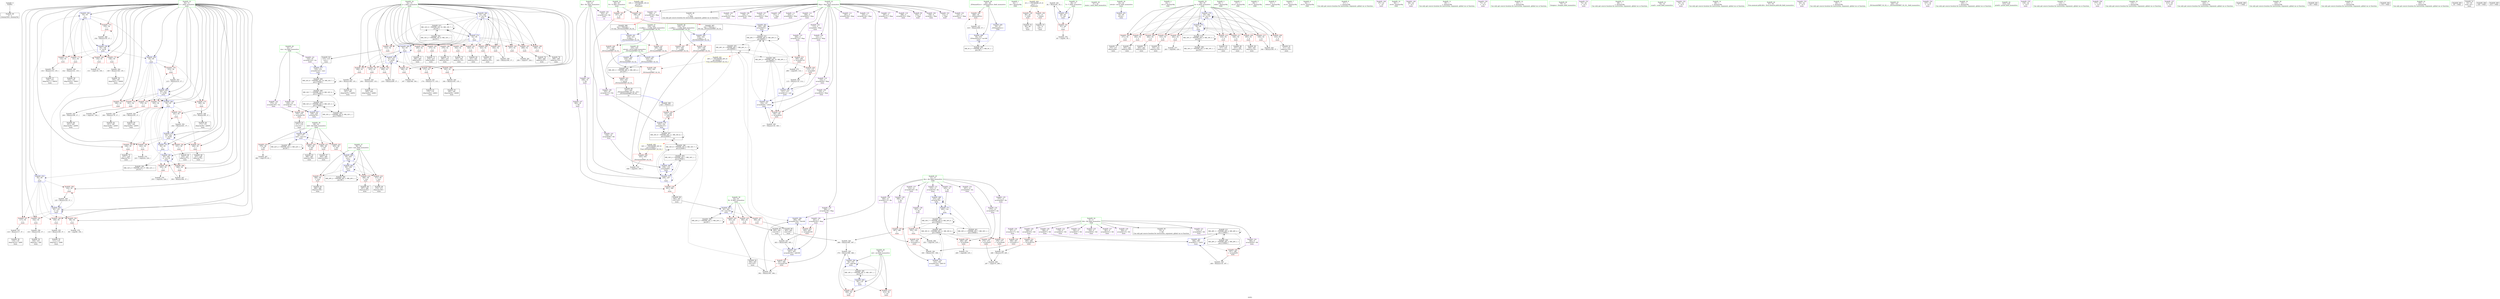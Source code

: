 digraph "SVFG" {
	label="SVFG";

	Node0x55a055a39a40 [shape=record,color=grey,label="{NodeID: 0\nNullPtr}"];
	Node0x55a055a39a40 -> Node0x55a055a68cf0[style=solid];
	Node0x55a055a7d000 [shape=record,color=grey,label="{NodeID: 360\n142 = Binary(141, 135, )\n}"];
	Node0x55a055a7d000 -> Node0x55a055a695a0[style=solid];
	Node0x55a055a777e0 [shape=record,color=blue,label="{NodeID: 277\n318\<--315\narrayidx122\<--conv\nmain\n}"];
	Node0x55a055a777e0 -> Node0x55a055a955a0[style=dashed];
	Node0x55a055a6b620 [shape=record,color=red,label="{NodeID: 194\n265\<--52\n\<--j\nmain\n}"];
	Node0x55a055a6b620 -> Node0x55a055a6a030[style=solid];
	Node0x55a055a68900 [shape=record,color=purple,label="{NodeID: 111\n202\<--4\narrayidx60\<--Map\nmain\n}"];
	Node0x55a055a3ecd0 [shape=record,color=green,label="{NodeID: 28\n36\<--38\n_ZZ4mainE2cs\<--_ZZ4mainE2cs_field_insensitive\nGlob }"];
	Node0x55a055a3ecd0 -> Node0x55a055a6f8a0[style=solid];
	Node0x55a055a3ecd0 -> Node0x55a055a761f0[style=solid];
	Node0x55a055a3ecd0 -> Node0x55a055a781a0[style=solid];
	Node0x55a055a6cce0 [shape=record,color=red,label="{NodeID: 222\n405\<--60\n\<--bef\nmain\n}"];
	Node0x55a055a6cce0 -> Node0x55a055a780d0[style=solid];
	Node0x55a055a6e790 [shape=record,color=purple,label="{NodeID: 139\n366\<--12\n\<--dis\nmain\n}"];
	Node0x55a055a6e790 -> Node0x55a055a75900[style=solid];
	Node0x55a055a69400 [shape=record,color=black,label="{NodeID: 56\n119\<--118\nidxprom10\<--add9\nmain\n}"];
	Node0x55a055a761f0 [shape=record,color=blue,label="{NodeID: 250\n36\<--37\n_ZZ4mainE2cs\<--\nGlob }"];
	Node0x55a055a761f0 -> Node0x55a055a73090[style=dashed];
	Node0x55a055a6fe50 [shape=record,color=red,label="{NodeID: 167\n117\<--50\n\<--i\nmain\n}"];
	Node0x55a055a6fe50 -> Node0x55a055a7cb80[style=solid];
	Node0x55a055a6aac0 [shape=record,color=black,label="{NodeID: 84\n321\<--320\nidxprom123\<--\nmain\n}"];
	Node0x55a055a54280 [shape=record,color=green,label="{NodeID: 1\n22\<--1\n.str\<--dummyObj\nGlob }"];
	Node0x55a055aa1bb0 [shape=record,color=yellow,style=double,label="{NodeID: 444\n2V_1 = ENCHI(MR_2V_0)\npts\{1 \}\nFun[main]}"];
	Node0x55a055aa1bb0 -> Node0x55a055a6f700[style=dashed];
	Node0x55a055aa1bb0 -> Node0x55a055a6f7d0[style=dashed];
	Node0x55a055a7d180 [shape=record,color=grey,label="{NodeID: 361\n82 = Binary(81, 83, )\n}"];
	Node0x55a055a7d180 -> Node0x55a055a76390[style=solid];
	Node0x55a055a778b0 [shape=record,color=blue,label="{NodeID: 278\n335\<--332\narrayidx131\<--\nmain\n}"];
	Node0x55a055a778b0 -> Node0x55a055a95aa0[style=dashed];
	Node0x55a055a6b6f0 [shape=record,color=red,label="{NodeID: 195\n275\<--52\n\<--j\nmain\n}"];
	Node0x55a055a6b6f0 -> Node0x55a055a6a1d0[style=solid];
	Node0x55a055a689d0 [shape=record,color=purple,label="{NodeID: 112\n206\<--4\narrayidx63\<--Map\nmain\n}"];
	Node0x55a055a689d0 -> Node0x55a055a76bb0[style=solid];
	Node0x55a055a3edd0 [shape=record,color=green,label="{NodeID: 29\n41\<--42\nmain\<--main_field_insensitive\n}"];
	Node0x55a055a6cdb0 [shape=record,color=red,label="{NodeID: 223\n364\<--62\n\<--fl\nmain\n}"];
	Node0x55a055a6cdb0 -> Node0x55a055a6aed0[style=solid];
	Node0x55a055a6e860 [shape=record,color=purple,label="{NodeID: 140\n228\<--16\narrayidx76\<--via\nmain\n}"];
	Node0x55a055a6e860 -> Node0x55a055a76fc0[style=solid];
	Node0x55a055a694d0 [shape=record,color=black,label="{NodeID: 57\n136\<--134\nidxprom17\<--add16\nmain\n}"];
	Node0x55a055a7a900 [shape=record,color=grey,label="{NodeID: 334\n134 = Binary(133, 135, )\n}"];
	Node0x55a055a7a900 -> Node0x55a055a694d0[style=solid];
	Node0x55a055a762c0 [shape=record,color=blue,label="{NodeID: 251\n44\<--65\nretval\<--\nmain\n}"];
	Node0x55a055a6ff20 [shape=record,color=red,label="{NodeID: 168\n124\<--50\n\<--i\nmain\n}"];
	Node0x55a055a6ff20 -> Node0x55a055a7bf80[style=solid];
	Node0x55a055a6ab90 [shape=record,color=black,label="{NodeID: 85\n324\<--323\nidxprom125\<--\nmain\n}"];
	Node0x55a055a60020 [shape=record,color=green,label="{NodeID: 2\n24\<--1\n.str.1\<--dummyObj\nGlob }"];
	Node0x55a055a7d300 [shape=record,color=grey,label="{NodeID: 362\n309 = Binary(301, 308, )\n}"];
	Node0x55a055a7d300 -> Node0x55a055a77710[style=solid];
	Node0x55a055a77980 [shape=record,color=blue,label="{NodeID: 279\n54\<--340\nk\<--inc133\nmain\n}"];
	Node0x55a055a77980 -> Node0x55a055a6be40[style=dashed];
	Node0x55a055a77980 -> Node0x55a055a6bf10[style=dashed];
	Node0x55a055a77980 -> Node0x55a055a6bfe0[style=dashed];
	Node0x55a055a77980 -> Node0x55a055a6c0b0[style=dashed];
	Node0x55a055a77980 -> Node0x55a055a6c180[style=dashed];
	Node0x55a055a77980 -> Node0x55a055a6c250[style=dashed];
	Node0x55a055a77980 -> Node0x55a055a6c320[style=dashed];
	Node0x55a055a77980 -> Node0x55a055a6c3f0[style=dashed];
	Node0x55a055a77980 -> Node0x55a055a6c4c0[style=dashed];
	Node0x55a055a77980 -> Node0x55a055a6c590[style=dashed];
	Node0x55a055a77980 -> Node0x55a055a77640[style=dashed];
	Node0x55a055a77980 -> Node0x55a055a77980[style=dashed];
	Node0x55a055a77980 -> Node0x55a055a97da0[style=dashed];
	Node0x55a055a6b7c0 [shape=record,color=red,label="{NodeID: 196\n279\<--52\n\<--j\nmain\n}"];
	Node0x55a055a6b7c0 -> Node0x55a055a6a2a0[style=solid];
	Node0x55a055a68aa0 [shape=record,color=purple,label="{NodeID: 113\n291\<--4\narrayidx108\<--Map\nmain\n}"];
	Node0x55a055a3eed0 [shape=record,color=green,label="{NodeID: 30\n44\<--45\nretval\<--retval_field_insensitive\nmain\n}"];
	Node0x55a055a3eed0 -> Node0x55a055a762c0[style=solid];
	Node0x55a055a73090 [shape=record,color=black,label="{NodeID: 390\nMR_4V_2 = PHI(MR_4V_3, MR_4V_1, )\npts\{38 \}\n}"];
	Node0x55a055a73090 -> Node0x55a055a6f8a0[style=dashed];
	Node0x55a055a73090 -> Node0x55a055a781a0[style=dashed];
	Node0x55a055a6ce80 [shape=record,color=red,label="{NodeID: 224\n383\<--62\n\<--fl\nmain\n}"];
	Node0x55a055a6ce80 -> Node0x55a055a6b140[style=solid];
	Node0x55a055a6e930 [shape=record,color=purple,label="{NodeID: 141\n318\<--16\narrayidx122\<--via\nmain\n}"];
	Node0x55a055a6e930 -> Node0x55a055a777e0[style=solid];
	Node0x55a055a695a0 [shape=record,color=black,label="{NodeID: 58\n143\<--142\nidxprom22\<--add21\nmain\n}"];
	Node0x55a055a7aa80 [shape=record,color=grey,label="{NodeID: 335\n392 = Binary(391, 384, )\n}"];
	Node0x55a055a7aa80 -> Node0x55a055a77f30[style=solid];
	Node0x55a055a76390 [shape=record,color=blue,label="{NodeID: 252\n46\<--82\nT\<--dec\nmain\n}"];
	Node0x55a055a76390 -> Node0x55a055a6f970[style=dashed];
	Node0x55a055a76390 -> Node0x55a055a76390[style=dashed];
	Node0x55a055a6fff0 [shape=record,color=red,label="{NodeID: 169\n130\<--50\n\<--i\nmain\n}"];
	Node0x55a055a6fff0 -> Node0x55a055a7e380[style=solid];
	Node0x55a055a6ac60 [shape=record,color=black,label="{NodeID: 86\n327\<--326\nidxprom127\<--\nmain\n}"];
	Node0x55a055a3d7e0 [shape=record,color=green,label="{NodeID: 3\n26\<--1\nstdin\<--dummyObj\nGlob }"];
	Node0x55a055a7d480 [shape=record,color=grey,label="{NodeID: 363\n340 = Binary(339, 37, )\n}"];
	Node0x55a055a7d480 -> Node0x55a055a77980[style=solid];
	Node0x55a055a77a50 [shape=record,color=blue,label="{NodeID: 280\n52\<--345\nj\<--inc136\nmain\n}"];
	Node0x55a055a77a50 -> Node0x55a055a6b550[style=dashed];
	Node0x55a055a77a50 -> Node0x55a055a6b620[style=dashed];
	Node0x55a055a77a50 -> Node0x55a055a6b6f0[style=dashed];
	Node0x55a055a77a50 -> Node0x55a055a6b7c0[style=dashed];
	Node0x55a055a77a50 -> Node0x55a055a6b890[style=dashed];
	Node0x55a055a77a50 -> Node0x55a055a6b960[style=dashed];
	Node0x55a055a77a50 -> Node0x55a055a6ba30[style=dashed];
	Node0x55a055a77a50 -> Node0x55a055a6bb00[style=dashed];
	Node0x55a055a77a50 -> Node0x55a055a6bbd0[style=dashed];
	Node0x55a055a77a50 -> Node0x55a055a6bca0[style=dashed];
	Node0x55a055a77a50 -> Node0x55a055a6bd70[style=dashed];
	Node0x55a055a77a50 -> Node0x55a055a77a50[style=dashed];
	Node0x55a055a77a50 -> Node0x55a055a978a0[style=dashed];
	Node0x55a055a6b890 [shape=record,color=red,label="{NodeID: 197\n289\<--52\n\<--j\nmain\n}"];
	Node0x55a055a6b890 -> Node0x55a055a6a440[style=solid];
	Node0x55a055a68b70 [shape=record,color=purple,label="{NodeID: 114\n294\<--4\narrayidx110\<--Map\nmain\n}"];
	Node0x55a055a68b70 -> Node0x55a055a75420[style=solid];
	Node0x55a055a670b0 [shape=record,color=green,label="{NodeID: 31\n46\<--47\nT\<--T_field_insensitive\nmain\n}"];
	Node0x55a055a670b0 -> Node0x55a055a6f970[style=solid];
	Node0x55a055a670b0 -> Node0x55a055a76390[style=solid];
	Node0x55a055a6cf50 [shape=record,color=red,label="{NodeID: 225\n394\<--62\n\<--fl\nmain\n}"];
	Node0x55a055a6cf50 -> Node0x55a055a6b3b0[style=solid];
	Node0x55a055a6ea00 [shape=record,color=purple,label="{NodeID: 142\n375\<--16\narrayidx150\<--via\nmain\n}"];
	Node0x55a055a6ea00 -> Node0x55a055a759d0[style=solid];
	Node0x55a055a69670 [shape=record,color=black,label="{NodeID: 59\n150\<--149\nidxprom27\<--add26\nmain\n}"];
	Node0x55a055a7ac00 [shape=record,color=grey,label="{NodeID: 336\n180 = Binary(179, 37, )\n}"];
	Node0x55a055a7ac00 -> Node0x55a055a698e0[style=solid];
	Node0x55a055a76460 [shape=record,color=blue,label="{NodeID: 253\n50\<--65\ni\<--\nmain\n}"];
	Node0x55a055a76460 -> Node0x55a055a6fbe0[style=dashed];
	Node0x55a055a76460 -> Node0x55a055a6fcb0[style=dashed];
	Node0x55a055a76460 -> Node0x55a055a6fd80[style=dashed];
	Node0x55a055a76460 -> Node0x55a055a6fe50[style=dashed];
	Node0x55a055a76460 -> Node0x55a055a6ff20[style=dashed];
	Node0x55a055a76460 -> Node0x55a055a76600[style=dashed];
	Node0x55a055a76460 -> Node0x55a055a766d0[style=dashed];
	Node0x55a055a700c0 [shape=record,color=red,label="{NodeID: 170\n133\<--50\n\<--i\nmain\n}"];
	Node0x55a055a700c0 -> Node0x55a055a7a900[style=solid];
	Node0x55a055a6ad30 [shape=record,color=black,label="{NodeID: 87\n334\<--333\nidxprom130\<--\nmain\n}"];
	Node0x55a055a3d520 [shape=record,color=green,label="{NodeID: 4\n27\<--1\n.str.2\<--dummyObj\nGlob }"];
	Node0x55a055a7d600 [shape=record,color=grey,label="{NodeID: 364\n149 = Binary(148, 135, )\n}"];
	Node0x55a055a7d600 -> Node0x55a055a69670[style=solid];
	Node0x55a055a77b20 [shape=record,color=blue,label="{NodeID: 281\n50\<--350\ni\<--inc139\nmain\n}"];
	Node0x55a055a77b20 -> Node0x55a055a70cf0[style=dashed];
	Node0x55a055a77b20 -> Node0x55a055a70dc0[style=dashed];
	Node0x55a055a77b20 -> Node0x55a055a76ef0[style=dashed];
	Node0x55a055a77b20 -> Node0x55a055a77b20[style=dashed];
	Node0x55a055a77b20 -> Node0x55a055a90fd0[style=dashed];
	Node0x55a055a6b960 [shape=record,color=red,label="{NodeID: 198\n298\<--52\n\<--j\nmain\n}"];
	Node0x55a055a6b960 -> Node0x55a055a6a5e0[style=solid];
	Node0x55a055a68c40 [shape=record,color=purple,label="{NodeID: 115\n325\<--4\narrayidx126\<--Map\nmain\n}"];
	Node0x55a055a67140 [shape=record,color=green,label="{NodeID: 32\n48\<--49\nN\<--N_field_insensitive\nmain\n}"];
	Node0x55a055a67140 -> Node0x55a055a6fa40[style=solid];
	Node0x55a055a67140 -> Node0x55a055a6fb10[style=solid];
	Node0x55a055a90fd0 [shape=record,color=black,label="{NodeID: 392\nMR_12V_2 = PHI(MR_12V_17, MR_12V_1, )\npts\{51 \}\n}"];
	Node0x55a055a90fd0 -> Node0x55a055a76460[style=dashed];
	Node0x55a055a6d020 [shape=record,color=red,label="{NodeID: 226\n114\<--113\n\<--arrayidx8\nmain\n}"];
	Node0x55a055a6d020 -> Node0x55a055a7ce80[style=solid];
	Node0x55a055a6ead0 [shape=record,color=purple,label="{NodeID: 143\n238\<--18\narrayidx80\<--flw\nmain\n}"];
	Node0x55a055a6ead0 -> Node0x55a055a77160[style=solid];
	Node0x55a055a69740 [shape=record,color=black,label="{NodeID: 60\n171\<--170\nidxprom39\<--add38\nmain\n}"];
	Node0x55a055a7ad80 [shape=record,color=grey,label="{NodeID: 337\n410 = Binary(409, 37, )\n}"];
	Node0x55a055a7ad80 -> Node0x55a055a781a0[style=solid];
	Node0x55a055a76530 [shape=record,color=blue,label="{NodeID: 254\n121\<--115\narrayidx12\<--sub\nmain\n}"];
	Node0x55a055a76530 -> Node0x55a055a6d020[style=dashed];
	Node0x55a055a76530 -> Node0x55a055a6d0f0[style=dashed];
	Node0x55a055a76530 -> Node0x55a055a76530[style=dashed];
	Node0x55a055a76530 -> Node0x55a055a767a0[style=dashed];
	Node0x55a055a76530 -> Node0x55a055a969a0[style=dashed];
	Node0x55a055a70190 [shape=record,color=red,label="{NodeID: 171\n141\<--50\n\<--i\nmain\n}"];
	Node0x55a055a70190 -> Node0x55a055a7d000[style=solid];
	Node0x55a055a6ae00 [shape=record,color=black,label="{NodeID: 88\n362\<--361\nconv144\<--\nmain\n}"];
	Node0x55a055a6ae00 -> Node0x55a055a77cc0[style=solid];
	Node0x55a055a3d5b0 [shape=record,color=green,label="{NodeID: 5\n29\<--1\n.str.3\<--dummyObj\nGlob }"];
	Node0x55a055aa2970 [shape=record,color=yellow,style=double,label="{NodeID: 448\n10V_1 = ENCHI(MR_10V_0)\npts\{49 \}\nFun[main]}"];
	Node0x55a055aa2970 -> Node0x55a055a6fa40[style=dashed];
	Node0x55a055aa2970 -> Node0x55a055a6fb10[style=dashed];
	Node0x55a055a7d780 [shape=record,color=grey,label="{NodeID: 365\n147 = Binary(116, 146, )\n}"];
	Node0x55a055a7d780 -> Node0x55a055a767a0[style=solid];
	Node0x55a055a77bf0 [shape=record,color=blue,label="{NodeID: 282\n58\<--359\nnow\<--\nmain\n}"];
	Node0x55a055a77bf0 -> Node0x55a055a6c800[style=dashed];
	Node0x55a055a77bf0 -> Node0x55a055a6c8d0[style=dashed];
	Node0x55a055a77bf0 -> Node0x55a055a6c9a0[style=dashed];
	Node0x55a055a77bf0 -> Node0x55a055a77bf0[style=dashed];
	Node0x55a055a77bf0 -> Node0x55a055a780d0[style=dashed];
	Node0x55a055a77bf0 -> Node0x55a055a923a0[style=dashed];
	Node0x55a055a6ba30 [shape=record,color=red,label="{NodeID: 199\n302\<--52\n\<--j\nmain\n}"];
	Node0x55a055a6ba30 -> Node0x55a055a6a6b0[style=solid];
	Node0x55a055a6d4e0 [shape=record,color=purple,label="{NodeID: 116\n328\<--4\narrayidx128\<--Map\nmain\n|{<s0>10}}"];
	Node0x55a055a6d4e0:s0 -> Node0x55a055abae50[style=solid,color=red];
	Node0x55a055a671d0 [shape=record,color=green,label="{NodeID: 33\n50\<--51\ni\<--i_field_insensitive\nmain\n}"];
	Node0x55a055a671d0 -> Node0x55a055a6fbe0[style=solid];
	Node0x55a055a671d0 -> Node0x55a055a6fcb0[style=solid];
	Node0x55a055a671d0 -> Node0x55a055a6fd80[style=solid];
	Node0x55a055a671d0 -> Node0x55a055a6fe50[style=solid];
	Node0x55a055a671d0 -> Node0x55a055a6ff20[style=solid];
	Node0x55a055a671d0 -> Node0x55a055a6fff0[style=solid];
	Node0x55a055a671d0 -> Node0x55a055a700c0[style=solid];
	Node0x55a055a671d0 -> Node0x55a055a70190[style=solid];
	Node0x55a055a671d0 -> Node0x55a055a70260[style=solid];
	Node0x55a055a671d0 -> Node0x55a055a70330[style=solid];
	Node0x55a055a671d0 -> Node0x55a055a70400[style=solid];
	Node0x55a055a671d0 -> Node0x55a055a704d0[style=solid];
	Node0x55a055a671d0 -> Node0x55a055a705a0[style=solid];
	Node0x55a055a671d0 -> Node0x55a055a70670[style=solid];
	Node0x55a055a671d0 -> Node0x55a055a70740[style=solid];
	Node0x55a055a671d0 -> Node0x55a055a70810[style=solid];
	Node0x55a055a671d0 -> Node0x55a055a708e0[style=solid];
	Node0x55a055a671d0 -> Node0x55a055a709b0[style=solid];
	Node0x55a055a671d0 -> Node0x55a055a70a80[style=solid];
	Node0x55a055a671d0 -> Node0x55a055a70b50[style=solid];
	Node0x55a055a671d0 -> Node0x55a055a70c20[style=solid];
	Node0x55a055a671d0 -> Node0x55a055a70cf0[style=solid];
	Node0x55a055a671d0 -> Node0x55a055a70dc0[style=solid];
	Node0x55a055a671d0 -> Node0x55a055a76460[style=solid];
	Node0x55a055a671d0 -> Node0x55a055a76600[style=solid];
	Node0x55a055a671d0 -> Node0x55a055a766d0[style=solid];
	Node0x55a055a671d0 -> Node0x55a055a76870[style=solid];
	Node0x55a055a671d0 -> Node0x55a055a76940[style=solid];
	Node0x55a055a671d0 -> Node0x55a055a76d50[style=solid];
	Node0x55a055a671d0 -> Node0x55a055a76ef0[style=solid];
	Node0x55a055a671d0 -> Node0x55a055a77230[style=solid];
	Node0x55a055a671d0 -> Node0x55a055a774a0[style=solid];
	Node0x55a055a671d0 -> Node0x55a055a77b20[style=solid];
	Node0x55a055a914a0 [shape=record,color=black,label="{NodeID: 393\nMR_14V_2 = PHI(MR_14V_8, MR_14V_1, )\npts\{53 \}\n}"];
	Node0x55a055a914a0 -> Node0x55a055a76a10[style=dashed];
	Node0x55a055a914a0 -> Node0x55a055a978a0[style=dashed];
	Node0x55a055a6d0f0 [shape=record,color=red,label="{NodeID: 227\n146\<--145\n\<--arrayidx24\nmain\n}"];
	Node0x55a055a6d0f0 -> Node0x55a055a7d780[style=solid];
	Node0x55a055a6eba0 [shape=record,color=purple,label="{NodeID: 144\n248\<--18\n\<--flw\nmain\n}"];
	Node0x55a055a6eba0 -> Node0x55a055a773d0[style=solid];
	Node0x55a055a69810 [shape=record,color=black,label="{NodeID: 61\n175\<--174\nidxprom42\<--add41\nmain\n}"];
	Node0x55a055a7af00 [shape=record,color=grey,label="{NodeID: 338\n188 = Binary(116, 187, )\n}"];
	Node0x55a055a7af00 -> Node0x55a055a76ae0[style=solid];
	Node0x55a055a76600 [shape=record,color=blue,label="{NodeID: 255\n50\<--125\ni\<--inc\nmain\n}"];
	Node0x55a055a76600 -> Node0x55a055a6fbe0[style=dashed];
	Node0x55a055a76600 -> Node0x55a055a6fcb0[style=dashed];
	Node0x55a055a76600 -> Node0x55a055a6fd80[style=dashed];
	Node0x55a055a76600 -> Node0x55a055a6fe50[style=dashed];
	Node0x55a055a76600 -> Node0x55a055a6ff20[style=dashed];
	Node0x55a055a76600 -> Node0x55a055a76600[style=dashed];
	Node0x55a055a76600 -> Node0x55a055a766d0[style=dashed];
	Node0x55a055a70260 [shape=record,color=red,label="{NodeID: 172\n148\<--50\n\<--i\nmain\n}"];
	Node0x55a055a70260 -> Node0x55a055a7d600[style=solid];
	Node0x55a055a6aed0 [shape=record,color=black,label="{NodeID: 89\n365\<--364\nconv145\<--\nmain\n}"];
	Node0x55a055a6aed0 -> Node0x55a055a7bb00[style=solid];
	Node0x55a055a3cd20 [shape=record,color=green,label="{NodeID: 6\n31\<--1\nstdout\<--dummyObj\nGlob }"];
	Node0x55a055a7d900 [shape=record,color=grey,label="{NodeID: 366\n156 = Binary(155, 37, )\n}"];
	Node0x55a055a7d900 -> Node0x55a055a76870[style=solid];
	Node0x55a055a77cc0 [shape=record,color=blue,label="{NodeID: 283\n62\<--362\nfl\<--conv144\nmain\n}"];
	Node0x55a055a77cc0 -> Node0x55a055a6cdb0[style=dashed];
	Node0x55a055a77cc0 -> Node0x55a055a6ce80[style=dashed];
	Node0x55a055a77cc0 -> Node0x55a055a6cf50[style=dashed];
	Node0x55a055a77cc0 -> Node0x55a055a77cc0[style=dashed];
	Node0x55a055a77cc0 -> Node0x55a055a92da0[style=dashed];
	Node0x55a055a6bb00 [shape=record,color=red,label="{NodeID: 200\n314\<--52\n\<--j\nmain\n}"];
	Node0x55a055a6bb00 -> Node0x55a055a6a920[style=solid];
	Node0x55a055a6d5b0 [shape=record,color=purple,label="{NodeID: 117\n387\<--4\narrayidx157\<--Map\nmain\n}"];
	Node0x55a055a67260 [shape=record,color=green,label="{NodeID: 34\n52\<--53\nj\<--j_field_insensitive\nmain\n}"];
	Node0x55a055a67260 -> Node0x55a055a70e90[style=solid];
	Node0x55a055a67260 -> Node0x55a055a70f60[style=solid];
	Node0x55a055a67260 -> Node0x55a055a71030[style=solid];
	Node0x55a055a67260 -> Node0x55a055a71100[style=solid];
	Node0x55a055a67260 -> Node0x55a055a711d0[style=solid];
	Node0x55a055a67260 -> Node0x55a055a6b480[style=solid];
	Node0x55a055a67260 -> Node0x55a055a6b550[style=solid];
	Node0x55a055a67260 -> Node0x55a055a6b620[style=solid];
	Node0x55a055a67260 -> Node0x55a055a6b6f0[style=solid];
	Node0x55a055a67260 -> Node0x55a055a6b7c0[style=solid];
	Node0x55a055a67260 -> Node0x55a055a6b890[style=solid];
	Node0x55a055a67260 -> Node0x55a055a6b960[style=solid];
	Node0x55a055a67260 -> Node0x55a055a6ba30[style=solid];
	Node0x55a055a67260 -> Node0x55a055a6bb00[style=solid];
	Node0x55a055a67260 -> Node0x55a055a6bbd0[style=solid];
	Node0x55a055a67260 -> Node0x55a055a6bca0[style=solid];
	Node0x55a055a67260 -> Node0x55a055a6bd70[style=solid];
	Node0x55a055a67260 -> Node0x55a055a76a10[style=solid];
	Node0x55a055a67260 -> Node0x55a055a76c80[style=solid];
	Node0x55a055a67260 -> Node0x55a055a77570[style=solid];
	Node0x55a055a67260 -> Node0x55a055a77a50[style=solid];
	Node0x55a055a919a0 [shape=record,color=black,label="{NodeID: 394\nMR_16V_2 = PHI(MR_16V_4, MR_16V_1, )\npts\{55 \}\n}"];
	Node0x55a055a919a0 -> Node0x55a055a97da0[style=dashed];
	Node0x55a055a6d1c0 [shape=record,color=red,label="{NodeID: 228\n187\<--186\n\<--arrayidx50\nmain\n}"];
	Node0x55a055a6d1c0 -> Node0x55a055a7af00[style=solid];
	Node0x55a055a6ec70 [shape=record,color=purple,label="{NodeID: 145\n322\<--18\narrayidx124\<--flw\nmain\n|{<s0>10}}"];
	Node0x55a055a6ec70:s0 -> Node0x55a055abad50[style=solid,color=red];
	Node0x55a055a698e0 [shape=record,color=black,label="{NodeID: 62\n181\<--180\nidxprom46\<--add45\nmain\n}"];
	Node0x55a055a7b080 [shape=record,color=grey,label="{NodeID: 339\n190 = Binary(189, 135, )\n}"];
	Node0x55a055a7b080 -> Node0x55a055a69a80[style=solid];
	Node0x55a055a766d0 [shape=record,color=blue,label="{NodeID: 256\n50\<--65\ni\<--\nmain\n}"];
	Node0x55a055a766d0 -> Node0x55a055a6fff0[style=dashed];
	Node0x55a055a766d0 -> Node0x55a055a700c0[style=dashed];
	Node0x55a055a766d0 -> Node0x55a055a70190[style=dashed];
	Node0x55a055a766d0 -> Node0x55a055a70260[style=dashed];
	Node0x55a055a766d0 -> Node0x55a055a70330[style=dashed];
	Node0x55a055a766d0 -> Node0x55a055a76870[style=dashed];
	Node0x55a055a766d0 -> Node0x55a055a76940[style=dashed];
	Node0x55a055a70330 [shape=record,color=red,label="{NodeID: 173\n155\<--50\n\<--i\nmain\n}"];
	Node0x55a055a70330 -> Node0x55a055a7d900[style=solid];
	Node0x55a055a6afa0 [shape=record,color=black,label="{NodeID: 90\n374\<--373\nidxprom149\<--\nmain\n}"];
	Node0x55a055a3cdb0 [shape=record,color=green,label="{NodeID: 7\n32\<--1\n.str.4\<--dummyObj\nGlob }"];
	Node0x55a055a7da80 [shape=record,color=grey,label="{NodeID: 367\n380 = cmp(379, 83, )\n}"];
	Node0x55a055a77d90 [shape=record,color=blue,label="{NodeID: 284\n56\<--370\nsol\<--add146\nmain\n}"];
	Node0x55a055a77d90 -> Node0x55a055a6c660[style=dashed];
	Node0x55a055a77d90 -> Node0x55a055a6c730[style=dashed];
	Node0x55a055a77d90 -> Node0x55a055a77d90[style=dashed];
	Node0x55a055a77d90 -> Node0x55a055a91ea0[style=dashed];
	Node0x55a055a6bbd0 [shape=record,color=red,label="{NodeID: 201\n320\<--52\n\<--j\nmain\n}"];
	Node0x55a055a6bbd0 -> Node0x55a055a6aac0[style=solid];
	Node0x55a055a6d680 [shape=record,color=purple,label="{NodeID: 118\n390\<--4\narrayidx159\<--Map\nmain\n}"];
	Node0x55a055a6d680 -> Node0x55a055a75aa0[style=solid];
	Node0x55a055a6d680 -> Node0x55a055a77f30[style=solid];
	Node0x55a055a672f0 [shape=record,color=green,label="{NodeID: 35\n54\<--55\nk\<--k_field_insensitive\nmain\n}"];
	Node0x55a055a672f0 -> Node0x55a055a6be40[style=solid];
	Node0x55a055a672f0 -> Node0x55a055a6bf10[style=solid];
	Node0x55a055a672f0 -> Node0x55a055a6bfe0[style=solid];
	Node0x55a055a672f0 -> Node0x55a055a6c0b0[style=solid];
	Node0x55a055a672f0 -> Node0x55a055a6c180[style=solid];
	Node0x55a055a672f0 -> Node0x55a055a6c250[style=solid];
	Node0x55a055a672f0 -> Node0x55a055a6c320[style=solid];
	Node0x55a055a672f0 -> Node0x55a055a6c3f0[style=solid];
	Node0x55a055a672f0 -> Node0x55a055a6c4c0[style=solid];
	Node0x55a055a672f0 -> Node0x55a055a6c590[style=solid];
	Node0x55a055a672f0 -> Node0x55a055a77640[style=solid];
	Node0x55a055a672f0 -> Node0x55a055a77980[style=solid];
	Node0x55a055a91ea0 [shape=record,color=black,label="{NodeID: 395\nMR_18V_2 = PHI(MR_18V_4, MR_18V_1, )\npts\{57 \}\n}"];
	Node0x55a055a91ea0 -> Node0x55a055a76e20[style=dashed];
	Node0x55a055a6d290 [shape=record,color=red,label="{NodeID: 229\n268\<--267\n\<--arrayidx94\nmain\n}"];
	Node0x55a055a6d290 -> Node0x55a055a7e200[style=solid];
	Node0x55a055a6ed40 [shape=record,color=purple,label="{NodeID: 146\n335\<--18\narrayidx131\<--flw\nmain\n}"];
	Node0x55a055a6ed40 -> Node0x55a055a778b0[style=solid];
	Node0x55a055a699b0 [shape=record,color=black,label="{NodeID: 63\n185\<--184\nidxprom49\<--add48\nmain\n}"];
	Node0x55a055a7b200 [shape=record,color=grey,label="{NodeID: 340\n184 = Binary(183, 135, )\n}"];
	Node0x55a055a7b200 -> Node0x55a055a699b0[style=solid];
	Node0x55a055a767a0 [shape=record,color=blue,label="{NodeID: 257\n152\<--147\narrayidx28\<--sub25\nmain\n}"];
	Node0x55a055a767a0 -> Node0x55a055a6d0f0[style=dashed];
	Node0x55a055a767a0 -> Node0x55a055a767a0[style=dashed];
	Node0x55a055a767a0 -> Node0x55a055a969a0[style=dashed];
	Node0x55a055a70400 [shape=record,color=red,label="{NodeID: 174\n161\<--50\n\<--i\nmain\n}"];
	Node0x55a055a70400 -> Node0x55a055a7ee00[style=solid];
	Node0x55a055a6b070 [shape=record,color=black,label="{NodeID: 91\n377\<--376\nconv151\<--\nmain\n}"];
	Node0x55a055a6b070 -> Node0x55a055a77e60[style=solid];
	Node0x55a055a3ce40 [shape=record,color=green,label="{NodeID: 8\n34\<--1\n.str.5\<--dummyObj\nGlob }"];
	Node0x55a055a7dc00 [shape=record,color=grey,label="{NodeID: 368\n355 = cmp(354, 235, )\n}"];
	Node0x55a055a77e60 [shape=record,color=blue,label="{NodeID: 285\n60\<--377\nbef\<--conv151\nmain\n}"];
	Node0x55a055a77e60 -> Node0x55a055a6ca70[style=dashed];
	Node0x55a055a77e60 -> Node0x55a055a6cb40[style=dashed];
	Node0x55a055a77e60 -> Node0x55a055a6cc10[style=dashed];
	Node0x55a055a77e60 -> Node0x55a055a6cce0[style=dashed];
	Node0x55a055a77e60 -> Node0x55a055a77e60[style=dashed];
	Node0x55a055a77e60 -> Node0x55a055a928a0[style=dashed];
	Node0x55a055a6bca0 [shape=record,color=red,label="{NodeID: 202\n323\<--52\n\<--j\nmain\n}"];
	Node0x55a055a6bca0 -> Node0x55a055a6ab90[style=solid];
	Node0x55a055a6d750 [shape=record,color=purple,label="{NodeID: 119\n398\<--4\narrayidx163\<--Map\nmain\n}"];
	Node0x55a055a67380 [shape=record,color=green,label="{NodeID: 36\n56\<--57\nsol\<--sol_field_insensitive\nmain\n}"];
	Node0x55a055a67380 -> Node0x55a055a6c660[style=solid];
	Node0x55a055a67380 -> Node0x55a055a6c730[style=solid];
	Node0x55a055a67380 -> Node0x55a055a76e20[style=solid];
	Node0x55a055a67380 -> Node0x55a055a77d90[style=solid];
	Node0x55a055a923a0 [shape=record,color=black,label="{NodeID: 396\nMR_20V_2 = PHI(MR_20V_3, MR_20V_1, )\npts\{59 \}\n}"];
	Node0x55a055a923a0 -> Node0x55a055a77bf0[style=dashed];
	Node0x55a055a923a0 -> Node0x55a055a923a0[style=dashed];
	Node0x55a055a6d360 [shape=record,color=red,label="{NodeID: 230\n274\<--273\n\<--arrayidx97\nmain\n}"];
	Node0x55a055a6d360 -> Node0x55a055a7dd80[style=solid];
	Node0x55a055a6ee10 [shape=record,color=purple,label="{NodeID: 147\n360\<--18\n\<--flw\nmain\n}"];
	Node0x55a055a6ee10 -> Node0x55a055a75830[style=solid];
	Node0x55a055a69a80 [shape=record,color=black,label="{NodeID: 64\n191\<--190\nidxprom53\<--add52\nmain\n}"];
	Node0x55a055a7b380 [shape=record,color=grey,label="{NodeID: 341\n403 = Binary(402, 395, )\n}"];
	Node0x55a055a7b380 -> Node0x55a055a78000[style=solid];
	Node0x55a055a76870 [shape=record,color=blue,label="{NodeID: 258\n50\<--156\ni\<--inc30\nmain\n}"];
	Node0x55a055a76870 -> Node0x55a055a6fff0[style=dashed];
	Node0x55a055a76870 -> Node0x55a055a700c0[style=dashed];
	Node0x55a055a76870 -> Node0x55a055a70190[style=dashed];
	Node0x55a055a76870 -> Node0x55a055a70260[style=dashed];
	Node0x55a055a76870 -> Node0x55a055a70330[style=dashed];
	Node0x55a055a76870 -> Node0x55a055a76870[style=dashed];
	Node0x55a055a76870 -> Node0x55a055a76940[style=dashed];
	Node0x55a055a704d0 [shape=record,color=red,label="{NodeID: 175\n169\<--50\n\<--i\nmain\n}"];
	Node0x55a055a704d0 -> Node0x55a055a7be00[style=solid];
	Node0x55a055a6b140 [shape=record,color=black,label="{NodeID: 92\n384\<--383\nconv155\<--\nmain\n}"];
	Node0x55a055a6b140 -> Node0x55a055a7aa80[style=solid];
	Node0x55a055a3dda0 [shape=record,color=green,label="{NodeID: 9\n37\<--1\n\<--dummyObj\nCan only get source location for instruction, argument, global var or function.}"];
	Node0x55a055a7dd80 [shape=record,color=grey,label="{NodeID: 369\n287 = cmp(274, 286, )\n}"];
	Node0x55a055a77f30 [shape=record,color=blue,label="{NodeID: 286\n390\<--392\narrayidx159\<--sub160\nmain\n}"];
	Node0x55a055a77f30 -> Node0x55a055a75b70[style=dashed];
	Node0x55a055a77f30 -> Node0x55a055a78000[style=dashed];
	Node0x55a055a6bd70 [shape=record,color=red,label="{NodeID: 203\n344\<--52\n\<--j\nmain\n}"];
	Node0x55a055a6bd70 -> Node0x55a055a7cd00[style=solid];
	Node0x55a055a6d820 [shape=record,color=purple,label="{NodeID: 120\n401\<--4\narrayidx165\<--Map\nmain\n}"];
	Node0x55a055a6d820 -> Node0x55a055a75b70[style=solid];
	Node0x55a055a6d820 -> Node0x55a055a78000[style=solid];
	Node0x55a055a67410 [shape=record,color=green,label="{NodeID: 37\n58\<--59\nnow\<--now_field_insensitive\nmain\n}"];
	Node0x55a055a67410 -> Node0x55a055a6c800[style=solid];
	Node0x55a055a67410 -> Node0x55a055a6c8d0[style=solid];
	Node0x55a055a67410 -> Node0x55a055a6c9a0[style=solid];
	Node0x55a055a67410 -> Node0x55a055a77bf0[style=solid];
	Node0x55a055a67410 -> Node0x55a055a780d0[style=solid];
	Node0x55a055a928a0 [shape=record,color=black,label="{NodeID: 397\nMR_22V_2 = PHI(MR_22V_3, MR_22V_1, )\npts\{61 \}\n}"];
	Node0x55a055a928a0 -> Node0x55a055a77e60[style=dashed];
	Node0x55a055a928a0 -> Node0x55a055a928a0[style=dashed];
	Node0x55a055a752c0 [shape=record,color=red,label="{NodeID: 231\n278\<--277\n\<--arrayidx99\nmain\n}"];
	Node0x55a055a752c0 -> Node0x55a055a7b500[style=solid];
	Node0x55a055a6eee0 [shape=record,color=purple,label="{NodeID: 148\n67\<--22\n\<--.str\nmain\n}"];
	Node0x55a055a69b50 [shape=record,color=black,label="{NodeID: 65\n195\<--194\nidxprom56\<--add55\nmain\n}"];
	Node0x55a055a9b4a0 [shape=record,color=black,label="{NodeID: 425\nMR_26V_10 = PHI(MR_26V_7, MR_26V_11, )\npts\{80000 \}\n|{|<s6>10}}"];
	Node0x55a055a9b4a0 -> Node0x55a055a75420[style=dashed];
	Node0x55a055a9b4a0 -> Node0x55a055a75690[style=dashed];
	Node0x55a055a9b4a0 -> Node0x55a055a75aa0[style=dashed];
	Node0x55a055a9b4a0 -> Node0x55a055a77f30[style=dashed];
	Node0x55a055a9b4a0 -> Node0x55a055a932a0[style=dashed];
	Node0x55a055a9b4a0 -> Node0x55a055a9b4a0[style=dashed];
	Node0x55a055a9b4a0:s6 -> Node0x55a055aa34d0[style=dashed,color=red];
	Node0x55a055a7b500 [shape=record,color=grey,label="{NodeID: 342\n286 = Binary(278, 285, )\n}"];
	Node0x55a055a7b500 -> Node0x55a055a7dd80[style=solid];
	Node0x55a055a76940 [shape=record,color=blue,label="{NodeID: 259\n50\<--65\ni\<--\nmain\n}"];
	Node0x55a055a76940 -> Node0x55a055a70400[style=dashed];
	Node0x55a055a76940 -> Node0x55a055a704d0[style=dashed];
	Node0x55a055a76940 -> Node0x55a055a705a0[style=dashed];
	Node0x55a055a76940 -> Node0x55a055a70670[style=dashed];
	Node0x55a055a76940 -> Node0x55a055a70740[style=dashed];
	Node0x55a055a76940 -> Node0x55a055a70810[style=dashed];
	Node0x55a055a76940 -> Node0x55a055a76d50[style=dashed];
	Node0x55a055a76940 -> Node0x55a055a76ef0[style=dashed];
	Node0x55a055a705a0 [shape=record,color=red,label="{NodeID: 176\n179\<--50\n\<--i\nmain\n}"];
	Node0x55a055a705a0 -> Node0x55a055a7ac00[style=solid];
	Node0x55a055a6b210 [shape=record,color=black,label="{NodeID: 93\n386\<--385\nidxprom156\<--\nmain\n}"];
	Node0x55a055a3de30 [shape=record,color=green,label="{NodeID: 10\n39\<--1\n.str.6\<--dummyObj\nGlob }"];
	Node0x55a055a7df00 [shape=record,color=grey,label="{NodeID: 370\n446 = cmp(443, 445, )\n}"];
	Node0x55a055a78000 [shape=record,color=blue,label="{NodeID: 287\n401\<--403\narrayidx165\<--add166\nmain\n}"];
	Node0x55a055a78000 -> Node0x55a055a75aa0[style=dashed];
	Node0x55a055a78000 -> Node0x55a055a77f30[style=dashed];
	Node0x55a055a78000 -> Node0x55a055a9b4a0[style=dashed];
	Node0x55a055a6be40 [shape=record,color=red,label="{NodeID: 204\n262\<--54\n\<--k\nmain\n}"];
	Node0x55a055a6be40 -> Node0x55a055a7e980[style=solid];
	Node0x55a055a6d8f0 [shape=record,color=purple,label="{NodeID: 121\n172\<--9\narrayidx40\<--Dd\nmain\n}"];
	Node0x55a055a674a0 [shape=record,color=green,label="{NodeID: 38\n60\<--61\nbef\<--bef_field_insensitive\nmain\n}"];
	Node0x55a055a674a0 -> Node0x55a055a6ca70[style=solid];
	Node0x55a055a674a0 -> Node0x55a055a6cb40[style=solid];
	Node0x55a055a674a0 -> Node0x55a055a6cc10[style=solid];
	Node0x55a055a674a0 -> Node0x55a055a6cce0[style=solid];
	Node0x55a055a674a0 -> Node0x55a055a77e60[style=solid];
	Node0x55a055a92da0 [shape=record,color=black,label="{NodeID: 398\nMR_24V_2 = PHI(MR_24V_3, MR_24V_1, )\npts\{63 \}\n}"];
	Node0x55a055a92da0 -> Node0x55a055a77cc0[style=dashed];
	Node0x55a055a92da0 -> Node0x55a055a92da0[style=dashed];
	Node0x55a055a75350 [shape=record,color=red,label="{NodeID: 232\n285\<--284\n\<--arrayidx103\nmain\n}"];
	Node0x55a055a75350 -> Node0x55a055a7b500[style=solid];
	Node0x55a055a6efb0 [shape=record,color=purple,label="{NodeID: 149\n68\<--24\n\<--.str.1\nmain\n}"];
	Node0x55a055a69c20 [shape=record,color=black,label="{NodeID: 66\n201\<--200\nidxprom59\<--add58\nmain\n}"];
	Node0x55a055a7b680 [shape=record,color=grey,label="{NodeID: 343\n204 = Binary(203, 135, )\n}"];
	Node0x55a055a7b680 -> Node0x55a055a69cf0[style=solid];
	Node0x55a055a76a10 [shape=record,color=blue,label="{NodeID: 260\n52\<--65\nj\<--\nmain\n}"];
	Node0x55a055a76a10 -> Node0x55a055a70e90[style=dashed];
	Node0x55a055a76a10 -> Node0x55a055a70f60[style=dashed];
	Node0x55a055a76a10 -> Node0x55a055a71030[style=dashed];
	Node0x55a055a76a10 -> Node0x55a055a71100[style=dashed];
	Node0x55a055a76a10 -> Node0x55a055a711d0[style=dashed];
	Node0x55a055a76a10 -> Node0x55a055a6b480[style=dashed];
	Node0x55a055a76a10 -> Node0x55a055a76a10[style=dashed];
	Node0x55a055a76a10 -> Node0x55a055a76c80[style=dashed];
	Node0x55a055a76a10 -> Node0x55a055a978a0[style=dashed];
	Node0x55a055a70670 [shape=record,color=red,label="{NodeID: 177\n193\<--50\n\<--i\nmain\n}"];
	Node0x55a055a70670 -> Node0x55a055a7b800[style=solid];
	Node0x55a055a6b2e0 [shape=record,color=black,label="{NodeID: 94\n389\<--388\nidxprom158\<--\nmain\n}"];
	Node0x55a055a3dec0 [shape=record,color=green,label="{NodeID: 11\n65\<--1\n\<--dummyObj\nCan only get source location for instruction, argument, global var or function.}"];
	Node0x55a055a7e080 [shape=record,color=grey,label="{NodeID: 371\n167 = cmp(166, 100, )\n}"];
	Node0x55a055a780d0 [shape=record,color=blue,label="{NodeID: 288\n58\<--405\nnow\<--\nmain\n}"];
	Node0x55a055a780d0 -> Node0x55a055a6c800[style=dashed];
	Node0x55a055a780d0 -> Node0x55a055a6c8d0[style=dashed];
	Node0x55a055a780d0 -> Node0x55a055a6c9a0[style=dashed];
	Node0x55a055a780d0 -> Node0x55a055a77bf0[style=dashed];
	Node0x55a055a780d0 -> Node0x55a055a780d0[style=dashed];
	Node0x55a055a780d0 -> Node0x55a055a923a0[style=dashed];
	Node0x55a055a6bf10 [shape=record,color=red,label="{NodeID: 205\n271\<--54\n\<--k\nmain\n}"];
	Node0x55a055a6bf10 -> Node0x55a055a6a100[style=solid];
	Node0x55a055a6d9c0 [shape=record,color=purple,label="{NodeID: 122\n176\<--9\narrayidx43\<--Dd\nmain\n}"];
	Node0x55a055a67530 [shape=record,color=green,label="{NodeID: 39\n62\<--63\nfl\<--fl_field_insensitive\nmain\n}"];
	Node0x55a055a67530 -> Node0x55a055a6cdb0[style=solid];
	Node0x55a055a67530 -> Node0x55a055a6ce80[style=solid];
	Node0x55a055a67530 -> Node0x55a055a6cf50[style=solid];
	Node0x55a055a67530 -> Node0x55a055a77cc0[style=solid];
	Node0x55a055a932a0 [shape=record,color=black,label="{NodeID: 399\nMR_26V_2 = PHI(MR_26V_10, MR_26V_1, )\npts\{80000 \}\n}"];
	Node0x55a055a932a0 -> Node0x55a055a6d020[style=dashed];
	Node0x55a055a932a0 -> Node0x55a055a6d0f0[style=dashed];
	Node0x55a055a932a0 -> Node0x55a055a76530[style=dashed];
	Node0x55a055a932a0 -> Node0x55a055a767a0[style=dashed];
	Node0x55a055a932a0 -> Node0x55a055a969a0[style=dashed];
	Node0x55a055a75420 [shape=record,color=red,label="{NodeID: 233\n295\<--294\n\<--arrayidx110\nmain\n}"];
	Node0x55a055a75420 -> Node0x55a055a7e680[style=solid];
	Node0x55a055a6f080 [shape=record,color=purple,label="{NodeID: 150\n73\<--27\n\<--.str.2\nmain\n}"];
	Node0x55a055a69cf0 [shape=record,color=black,label="{NodeID: 67\n205\<--204\nidxprom62\<--add61\nmain\n}"];
	Node0x55a055a7b800 [shape=record,color=grey,label="{NodeID: 344\n194 = Binary(193, 37, )\n}"];
	Node0x55a055a7b800 -> Node0x55a055a69b50[style=solid];
	Node0x55a055a76ae0 [shape=record,color=blue,label="{NodeID: 261\n196\<--188\narrayidx57\<--sub51\nmain\n}"];
	Node0x55a055a76ae0 -> Node0x55a055a6d1c0[style=dashed];
	Node0x55a055a76ae0 -> Node0x55a055a76ae0[style=dashed];
	Node0x55a055a76ae0 -> Node0x55a055a96ea0[style=dashed];
	Node0x55a055a70740 [shape=record,color=red,label="{NodeID: 178\n199\<--50\n\<--i\nmain\n}"];
	Node0x55a055a70740 -> Node0x55a055a7b980[style=solid];
	Node0x55a055a6b3b0 [shape=record,color=black,label="{NodeID: 95\n395\<--394\nconv161\<--\nmain\n}"];
	Node0x55a055a6b3b0 -> Node0x55a055a7b380[style=solid];
	Node0x55a055a3c940 [shape=record,color=green,label="{NodeID: 12\n83\<--1\n\<--dummyObj\nCan only get source location for instruction, argument, global var or function.}"];
	Node0x55a055a7e200 [shape=record,color=grey,label="{NodeID: 372\n269 = cmp(268, 235, )\n}"];
	Node0x55a055a781a0 [shape=record,color=blue,label="{NodeID: 289\n36\<--410\n_ZZ4mainE2cs\<--inc168\nmain\n}"];
	Node0x55a055a781a0 -> Node0x55a055a73090[style=dashed];
	Node0x55a055a6bfe0 [shape=record,color=red,label="{NodeID: 206\n282\<--54\n\<--k\nmain\n}"];
	Node0x55a055a6bfe0 -> Node0x55a055a6a370[style=solid];
	Node0x55a055a6da90 [shape=record,color=purple,label="{NodeID: 123\n182\<--9\narrayidx47\<--Dd\nmain\n}"];
	Node0x55a055a675c0 [shape=record,color=green,label="{NodeID: 40\n70\<--71\nfreopen\<--freopen_field_insensitive\n}"];
	Node0x55a055a937a0 [shape=record,color=black,label="{NodeID: 400\nMR_28V_2 = PHI(MR_28V_3, MR_28V_1, )\npts\{110000 \}\n}"];
	Node0x55a055a937a0 -> Node0x55a055a96ea0[style=dashed];
	Node0x55a055a754f0 [shape=record,color=red,label="{NodeID: 234\n301\<--300\n\<--arrayidx113\nmain\n}"];
	Node0x55a055a754f0 -> Node0x55a055a7d300[style=solid];
	Node0x55a055a6f150 [shape=record,color=purple,label="{NodeID: 151\n74\<--29\n\<--.str.3\nmain\n}"];
	Node0x55a055a69dc0 [shape=record,color=black,label="{NodeID: 68\n227\<--226\nidxprom75\<--\nmain\n}"];
	Node0x55a055a7b980 [shape=record,color=grey,label="{NodeID: 345\n200 = Binary(199, 37, )\n}"];
	Node0x55a055a7b980 -> Node0x55a055a69c20[style=solid];
	Node0x55a055a76bb0 [shape=record,color=blue,label="{NodeID: 262\n206\<--198\narrayidx63\<--\nmain\n}"];
	Node0x55a055a76bb0 -> Node0x55a055a76bb0[style=dashed];
	Node0x55a055a76bb0 -> Node0x55a055a969a0[style=dashed];
	Node0x55a055a70810 [shape=record,color=red,label="{NodeID: 179\n214\<--50\n\<--i\nmain\n}"];
	Node0x55a055a70810 -> Node0x55a055a7c580[style=solid];
	Node0x55a055a67cd0 [shape=record,color=black,label="{NodeID: 96\n397\<--396\nidxprom162\<--\nmain\n}"];
	Node0x55a055a3ca10 [shape=record,color=green,label="{NodeID: 13\n88\<--1\n\<--dummyObj\nCan only get source location for instruction, argument, global var or function.}"];
	Node0x55a055a7e380 [shape=record,color=grey,label="{NodeID: 373\n131 = cmp(130, 100, )\n}"];
	Node0x55a055a78270 [shape=record,color=blue,label="{NodeID: 290\n436\<--432\n__a.addr\<--__a\n_ZSt3minIxERKT_S2_S2_\n}"];
	Node0x55a055a78270 -> Node0x55a055a75d10[style=dashed];
	Node0x55a055a78270 -> Node0x55a055a75de0[style=dashed];
	Node0x55a055a6c0b0 [shape=record,color=red,label="{NodeID: 207\n292\<--54\n\<--k\nmain\n}"];
	Node0x55a055a6c0b0 -> Node0x55a055a6a510[style=solid];
	Node0x55a055a6db60 [shape=record,color=purple,label="{NodeID: 124\n186\<--9\narrayidx50\<--Dd\nmain\n}"];
	Node0x55a055a6db60 -> Node0x55a055a6d1c0[style=solid];
	Node0x55a055a67690 [shape=record,color=green,label="{NodeID: 41\n78\<--79\nscanf\<--scanf_field_insensitive\n}"];
	Node0x55a055a93ca0 [shape=record,color=black,label="{NodeID: 401\nMR_30V_2 = PHI(MR_30V_7, MR_30V_1, )\npts\{150000 \}\n}"];
	Node0x55a055a93ca0 -> Node0x55a055a77090[style=dashed];
	Node0x55a055a93ca0 -> Node0x55a055a77300[style=dashed];
	Node0x55a055a755c0 [shape=record,color=red,label="{NodeID: 235\n308\<--307\n\<--arrayidx117\nmain\n}"];
	Node0x55a055a755c0 -> Node0x55a055a7d300[style=solid];
	Node0x55a055a6f220 [shape=record,color=purple,label="{NodeID: 152\n76\<--32\n\<--.str.4\nmain\n}"];
	Node0x55a055a69e90 [shape=record,color=black,label="{NodeID: 69\n232\<--231\nidxprom77\<--\nmain\n}"];
	Node0x55a055a7bb00 [shape=record,color=grey,label="{NodeID: 346\n368 = Binary(365, 367, )\n}"];
	Node0x55a055a7bb00 -> Node0x55a055a7c100[style=solid];
	Node0x55a055a76c80 [shape=record,color=blue,label="{NodeID: 263\n52\<--210\nj\<--inc65\nmain\n}"];
	Node0x55a055a76c80 -> Node0x55a055a70e90[style=dashed];
	Node0x55a055a76c80 -> Node0x55a055a70f60[style=dashed];
	Node0x55a055a76c80 -> Node0x55a055a71030[style=dashed];
	Node0x55a055a76c80 -> Node0x55a055a71100[style=dashed];
	Node0x55a055a76c80 -> Node0x55a055a711d0[style=dashed];
	Node0x55a055a76c80 -> Node0x55a055a6b480[style=dashed];
	Node0x55a055a76c80 -> Node0x55a055a76a10[style=dashed];
	Node0x55a055a76c80 -> Node0x55a055a76c80[style=dashed];
	Node0x55a055a76c80 -> Node0x55a055a978a0[style=dashed];
	Node0x55a055a708e0 [shape=record,color=red,label="{NodeID: 180\n222\<--50\n\<--i\nmain\n}"];
	Node0x55a055a708e0 -> Node0x55a055a7e500[style=solid];
	Node0x55a055a67da0 [shape=record,color=black,label="{NodeID: 97\n400\<--399\nidxprom164\<--\nmain\n}"];
	Node0x55a055a3cae0 [shape=record,color=green,label="{NodeID: 14\n89\<--1\n\<--dummyObj\nCan only get source location for instruction, argument, global var or function.}"];
	Node0x55a055a7e500 [shape=record,color=grey,label="{NodeID: 374\n223 = cmp(222, 224, )\n}"];
	Node0x55a055a78340 [shape=record,color=blue,label="{NodeID: 291\n438\<--433\n__b.addr\<--__b\n_ZSt3minIxERKT_S2_S2_\n}"];
	Node0x55a055a78340 -> Node0x55a055a75eb0[style=dashed];
	Node0x55a055a78340 -> Node0x55a055a75f80[style=dashed];
	Node0x55a055a6c180 [shape=record,color=red,label="{NodeID: 208\n305\<--54\n\<--k\nmain\n}"];
	Node0x55a055a6c180 -> Node0x55a055a6a780[style=solid];
	Node0x55a055a6dc30 [shape=record,color=purple,label="{NodeID: 125\n192\<--9\narrayidx54\<--Dd\nmain\n}"];
	Node0x55a055a67760 [shape=record,color=green,label="{NodeID: 42\n91\<--92\nllvm.memset.p0i8.i64\<--llvm.memset.p0i8.i64_field_insensitive\n}"];
	Node0x55a055a941a0 [shape=record,color=black,label="{NodeID: 402\nMR_32V_2 = PHI(MR_32V_6, MR_32V_1, )\npts\{170000 \}\n}"];
	Node0x55a055a941a0 -> Node0x55a055a72ab0[style=dashed];
	Node0x55a055a75690 [shape=record,color=red,label="{NodeID: 236\n332\<--329\n\<--call129\nmain\n}"];
	Node0x55a055a75690 -> Node0x55a055a778b0[style=solid];
	Node0x55a055a6f2f0 [shape=record,color=purple,label="{NodeID: 153\n94\<--34\n\<--.str.5\nmain\n}"];
	Node0x55a055a69f60 [shape=record,color=black,label="{NodeID: 70\n237\<--236\nidxprom79\<--\nmain\n}"];
	Node0x55a055a7bc80 [shape=record,color=grey,label="{NodeID: 347\n350 = Binary(349, 37, )\n}"];
	Node0x55a055a7bc80 -> Node0x55a055a77b20[style=solid];
	Node0x55a055a76d50 [shape=record,color=blue,label="{NodeID: 264\n50\<--215\ni\<--inc68\nmain\n}"];
	Node0x55a055a76d50 -> Node0x55a055a70400[style=dashed];
	Node0x55a055a76d50 -> Node0x55a055a704d0[style=dashed];
	Node0x55a055a76d50 -> Node0x55a055a705a0[style=dashed];
	Node0x55a055a76d50 -> Node0x55a055a70670[style=dashed];
	Node0x55a055a76d50 -> Node0x55a055a70740[style=dashed];
	Node0x55a055a76d50 -> Node0x55a055a70810[style=dashed];
	Node0x55a055a76d50 -> Node0x55a055a76d50[style=dashed];
	Node0x55a055a76d50 -> Node0x55a055a76ef0[style=dashed];
	Node0x55a055a709b0 [shape=record,color=red,label="{NodeID: 181\n226\<--50\n\<--i\nmain\n}"];
	Node0x55a055a709b0 -> Node0x55a055a69dc0[style=solid];
	Node0x55a055a67e70 [shape=record,color=black,label="{NodeID: 98\n431\<--454\n_ZSt3minIxERKT_S2_S2__ret\<--\n_ZSt3minIxERKT_S2_S2_\n|{<s0>10}}"];
	Node0x55a055a67e70:s0 -> Node0x55a055abab60[style=solid,color=blue];
	Node0x55a055a3fdb0 [shape=record,color=green,label="{NodeID: 15\n90\<--1\n\<--dummyObj\nCan only get source location for instruction, argument, global var or function.}"];
	Node0x55a055a7e680 [shape=record,color=grey,label="{NodeID: 375\n296 = cmp(295, 116, )\n}"];
	Node0x55a055a78410 [shape=record,color=blue,label="{NodeID: 292\n434\<--448\nretval\<--\n_ZSt3minIxERKT_S2_S2_\n}"];
	Node0x55a055a78410 -> Node0x55a055a72c90[style=dashed];
	Node0x55a055a6c250 [shape=record,color=red,label="{NodeID: 209\n310\<--54\n\<--k\nmain\n}"];
	Node0x55a055a6c250 -> Node0x55a055a6a850[style=solid];
	Node0x55a055a6dd00 [shape=record,color=purple,label="{NodeID: 126\n196\<--9\narrayidx57\<--Dd\nmain\n}"];
	Node0x55a055a6dd00 -> Node0x55a055a76ae0[style=solid];
	Node0x55a055a67860 [shape=record,color=green,label="{NodeID: 43\n330\<--331\n_ZSt3minIxERKT_S2_S2_\<--_ZSt3minIxERKT_S2_S2__field_insensitive\n}"];
	Node0x55a055a946a0 [shape=record,color=black,label="{NodeID: 403\nMR_34V_2 = PHI(MR_34V_7, MR_34V_1, )\npts\{210000 \}\n}"];
	Node0x55a055a946a0 -> Node0x55a055a77160[style=dashed];
	Node0x55a055a946a0 -> Node0x55a055a773d0[style=dashed];
	Node0x55a055a75760 [shape=record,color=red,label="{NodeID: 237\n354\<--353\n\<--\nmain\n}"];
	Node0x55a055a75760 -> Node0x55a055a7dc00[style=solid];
	Node0x55a055a6f3c0 [shape=record,color=purple,label="{NodeID: 154\n107\<--34\n\<--.str.5\nmain\n}"];
	Node0x55a055a6a030 [shape=record,color=black,label="{NodeID: 71\n266\<--265\nidxprom93\<--\nmain\n}"];
	Node0x55a055a7be00 [shape=record,color=grey,label="{NodeID: 348\n170 = Binary(169, 37, )\n}"];
	Node0x55a055a7be00 -> Node0x55a055a69740[style=solid];
	Node0x55a055a76e20 [shape=record,color=blue,label="{NodeID: 265\n56\<--116\nsol\<--\nmain\n}"];
	Node0x55a055a76e20 -> Node0x55a055a6c660[style=dashed];
	Node0x55a055a76e20 -> Node0x55a055a6c730[style=dashed];
	Node0x55a055a76e20 -> Node0x55a055a77d90[style=dashed];
	Node0x55a055a76e20 -> Node0x55a055a91ea0[style=dashed];
	Node0x55a055a70a80 [shape=record,color=red,label="{NodeID: 182\n231\<--50\n\<--i\nmain\n}"];
	Node0x55a055a70a80 -> Node0x55a055a69e90[style=solid];
	Node0x55a055a67f40 [shape=record,color=purple,label="{NodeID: 99\n105\<--4\n\<--Map\nmain\n}"];
	Node0x55a055a3feb0 [shape=record,color=green,label="{NodeID: 16\n100\<--1\n\<--dummyObj\nCan only get source location for instruction, argument, global var or function.}"];
	Node0x55a055a7e800 [shape=record,color=grey,label="{NodeID: 376\n85 = cmp(81, 65, )\n}"];
	Node0x55a055a784e0 [shape=record,color=blue,label="{NodeID: 293\n434\<--451\nretval\<--\n_ZSt3minIxERKT_S2_S2_\n}"];
	Node0x55a055a784e0 -> Node0x55a055a72c90[style=dashed];
	Node0x55a055a6c320 [shape=record,color=red,label="{NodeID: 210\n316\<--54\n\<--k\nmain\n}"];
	Node0x55a055a6c320 -> Node0x55a055a6a9f0[style=solid];
	Node0x55a055a6ddd0 [shape=record,color=purple,label="{NodeID: 127\n281\<--9\narrayidx101\<--Dd\nmain\n}"];
	Node0x55a055a67960 [shape=record,color=green,label="{NodeID: 44\n415\<--416\nprintf\<--printf_field_insensitive\n}"];
	Node0x55a055a75830 [shape=record,color=red,label="{NodeID: 238\n361\<--360\n\<--\nmain\n}"];
	Node0x55a055a75830 -> Node0x55a055a6ae00[style=solid];
	Node0x55a055a6f490 [shape=record,color=purple,label="{NodeID: 155\n139\<--34\n\<--.str.5\nmain\n}"];
	Node0x55a055a6a100 [shape=record,color=black,label="{NodeID: 72\n272\<--271\nidxprom96\<--\nmain\n}"];
	Node0x55a055a7bf80 [shape=record,color=grey,label="{NodeID: 349\n125 = Binary(124, 37, )\n}"];
	Node0x55a055a7bf80 -> Node0x55a055a76600[style=solid];
	Node0x55a055a76ef0 [shape=record,color=blue,label="{NodeID: 266\n50\<--65\ni\<--\nmain\n}"];
	Node0x55a055a76ef0 -> Node0x55a055a708e0[style=dashed];
	Node0x55a055a76ef0 -> Node0x55a055a709b0[style=dashed];
	Node0x55a055a76ef0 -> Node0x55a055a70a80[style=dashed];
	Node0x55a055a76ef0 -> Node0x55a055a70b50[style=dashed];
	Node0x55a055a76ef0 -> Node0x55a055a70c20[style=dashed];
	Node0x55a055a76ef0 -> Node0x55a055a77230[style=dashed];
	Node0x55a055a76ef0 -> Node0x55a055a774a0[style=dashed];
	Node0x55a055a70b50 [shape=record,color=red,label="{NodeID: 183\n236\<--50\n\<--i\nmain\n}"];
	Node0x55a055a70b50 -> Node0x55a055a69f60[style=solid];
	Node0x55a055a68010 [shape=record,color=purple,label="{NodeID: 100\n106\<--4\narrayidx\<--Map\nmain\n}"];
	Node0x55a055a3ffb0 [shape=record,color=green,label="{NodeID: 17\n116\<--1\n\<--dummyObj\nCan only get source location for instruction, argument, global var or function.}"];
	Node0x55a055a7e980 [shape=record,color=grey,label="{NodeID: 377\n263 = cmp(262, 224, )\n}"];
	Node0x55a055a6c3f0 [shape=record,color=red,label="{NodeID: 211\n326\<--54\n\<--k\nmain\n}"];
	Node0x55a055a6c3f0 -> Node0x55a055a6ac60[style=solid];
	Node0x55a055a6dea0 [shape=record,color=purple,label="{NodeID: 128\n284\<--9\narrayidx103\<--Dd\nmain\n}"];
	Node0x55a055a6dea0 -> Node0x55a055a75350[style=solid];
	Node0x55a055a67a60 [shape=record,color=green,label="{NodeID: 45\n434\<--435\nretval\<--retval_field_insensitive\n_ZSt3minIxERKT_S2_S2_\n}"];
	Node0x55a055a67a60 -> Node0x55a055a75c40[style=solid];
	Node0x55a055a67a60 -> Node0x55a055a78410[style=solid];
	Node0x55a055a67a60 -> Node0x55a055a784e0[style=solid];
	Node0x55a055a950a0 [shape=record,color=black,label="{NodeID: 405\nMR_30V_9 = PHI(MR_30V_11, MR_30V_8, )\npts\{150000 \}\n}"];
	Node0x55a055a950a0 -> Node0x55a055a6d290[style=dashed];
	Node0x55a055a950a0 -> Node0x55a055a6d360[style=dashed];
	Node0x55a055a950a0 -> Node0x55a055a752c0[style=dashed];
	Node0x55a055a950a0 -> Node0x55a055a754f0[style=dashed];
	Node0x55a055a950a0 -> Node0x55a055a77710[style=dashed];
	Node0x55a055a950a0 -> Node0x55a055a950a0[style=dashed];
	Node0x55a055a950a0 -> Node0x55a055a982a0[style=dashed];
	Node0x55a055a75900 [shape=record,color=red,label="{NodeID: 239\n367\<--366\n\<--\nmain\n}"];
	Node0x55a055a75900 -> Node0x55a055a7bb00[style=solid];
	Node0x55a055a6f560 [shape=record,color=purple,label="{NodeID: 156\n177\<--34\n\<--.str.5\nmain\n}"];
	Node0x55a055a6a1d0 [shape=record,color=black,label="{NodeID: 73\n276\<--275\nidxprom98\<--\nmain\n}"];
	Node0x55a055a7c100 [shape=record,color=grey,label="{NodeID: 350\n370 = Binary(369, 368, )\n}"];
	Node0x55a055a7c100 -> Node0x55a055a77d90[style=solid];
	Node0x55a055a76fc0 [shape=record,color=blue,label="{NodeID: 267\n228\<--230\narrayidx76\<--\nmain\n}"];
	Node0x55a055a76fc0 -> Node0x55a055a72ab0[style=dashed];
	Node0x55a055a70c20 [shape=record,color=red,label="{NodeID: 184\n241\<--50\n\<--i\nmain\n}"];
	Node0x55a055a70c20 -> Node0x55a055a7c700[style=solid];
	Node0x55a055a680e0 [shape=record,color=purple,label="{NodeID: 101\n112\<--4\n\<--Map\nmain\n}"];
	Node0x55a055a400b0 [shape=record,color=green,label="{NodeID: 18\n135\<--1\n\<--dummyObj\nCan only get source location for instruction, argument, global var or function.}"];
	Node0x55a055aa34d0 [shape=record,color=yellow,style=double,label="{NodeID: 461\n26V_1 = ENCHI(MR_26V_0)\npts\{80000 \}\nFun[_ZSt3minIxERKT_S2_S2_]}"];
	Node0x55a055aa34d0 -> Node0x55a055a76050[style=dashed];
	Node0x55a055a7eb00 [shape=record,color=grey,label="{NodeID: 378\n99 = cmp(98, 100, )\n}"];
	Node0x55a055a6c4c0 [shape=record,color=red,label="{NodeID: 212\n333\<--54\n\<--k\nmain\n}"];
	Node0x55a055a6c4c0 -> Node0x55a055a6ad30[style=solid];
	Node0x55a055a6df70 [shape=record,color=purple,label="{NodeID: 129\n304\<--9\narrayidx115\<--Dd\nmain\n}"];
	Node0x55a055a67b30 [shape=record,color=green,label="{NodeID: 46\n436\<--437\n__a.addr\<--__a.addr_field_insensitive\n_ZSt3minIxERKT_S2_S2_\n}"];
	Node0x55a055a67b30 -> Node0x55a055a75d10[style=solid];
	Node0x55a055a67b30 -> Node0x55a055a75de0[style=solid];
	Node0x55a055a67b30 -> Node0x55a055a78270[style=solid];
	Node0x55a055a955a0 [shape=record,color=black,label="{NodeID: 406\nMR_32V_8 = PHI(MR_32V_10, MR_32V_7, )\npts\{170000 \}\n}"];
	Node0x55a055a955a0 -> Node0x55a055a777e0[style=dashed];
	Node0x55a055a955a0 -> Node0x55a055a71bb0[style=dashed];
	Node0x55a055a955a0 -> Node0x55a055a955a0[style=dashed];
	Node0x55a055a759d0 [shape=record,color=red,label="{NodeID: 240\n376\<--375\n\<--arrayidx150\nmain\n}"];
	Node0x55a055a759d0 -> Node0x55a055a6b070[style=solid];
	Node0x55a055a6f630 [shape=record,color=purple,label="{NodeID: 157\n413\<--39\n\<--.str.6\nmain\n}"];
	Node0x55a055a6a2a0 [shape=record,color=black,label="{NodeID: 74\n280\<--279\nidxprom100\<--\nmain\n}"];
	Node0x55a055a7c280 [shape=record,color=grey,label="{NodeID: 351\n174 = Binary(173, 135, )\n}"];
	Node0x55a055a7c280 -> Node0x55a055a69810[style=solid];
	Node0x55a055a77090 [shape=record,color=blue,label="{NodeID: 268\n233\<--235\narrayidx78\<--\nmain\n}"];
	Node0x55a055a77090 -> Node0x55a055a77090[style=dashed];
	Node0x55a055a77090 -> Node0x55a055a77300[style=dashed];
	Node0x55a055a70cf0 [shape=record,color=red,label="{NodeID: 185\n252\<--50\n\<--i\nmain\n}"];
	Node0x55a055a70cf0 -> Node0x55a055a7ec80[style=solid];
	Node0x55a055a681b0 [shape=record,color=purple,label="{NodeID: 102\n113\<--4\narrayidx8\<--Map\nmain\n}"];
	Node0x55a055a681b0 -> Node0x55a055a6d020[style=solid];
	Node0x55a055a3e3d0 [shape=record,color=green,label="{NodeID: 19\n224\<--1\n\<--dummyObj\nCan only get source location for instruction, argument, global var or function.}"];
	Node0x55a055aa35e0 [shape=record,color=yellow,style=double,label="{NodeID: 462\n34V_1 = ENCHI(MR_34V_0)\npts\{210000 \}\nFun[_ZSt3minIxERKT_S2_S2_]}"];
	Node0x55a055aa35e0 -> Node0x55a055a76120[style=dashed];
	Node0x55a055a7ec80 [shape=record,color=grey,label="{NodeID: 379\n253 = cmp(252, 224, )\n}"];
	Node0x55a055a6c590 [shape=record,color=red,label="{NodeID: 213\n339\<--54\n\<--k\nmain\n}"];
	Node0x55a055a6c590 -> Node0x55a055a7d480[style=solid];
	Node0x55a055a6e040 [shape=record,color=purple,label="{NodeID: 130\n307\<--9\narrayidx117\<--Dd\nmain\n}"];
	Node0x55a055a6e040 -> Node0x55a055a755c0[style=solid];
	Node0x55a055a67c00 [shape=record,color=green,label="{NodeID: 47\n438\<--439\n__b.addr\<--__b.addr_field_insensitive\n_ZSt3minIxERKT_S2_S2_\n}"];
	Node0x55a055a67c00 -> Node0x55a055a75eb0[style=solid];
	Node0x55a055a67c00 -> Node0x55a055a75f80[style=solid];
	Node0x55a055a67c00 -> Node0x55a055a78340[style=solid];
	Node0x55a055aba560 [shape=record,color=black,label="{NodeID: 490\n77 = PHI()\n}"];
	Node0x55a055a95aa0 [shape=record,color=black,label="{NodeID: 407\nMR_34V_9 = PHI(MR_34V_11, MR_34V_8, )\npts\{210000 \}\n|{|<s4>10}}"];
	Node0x55a055a95aa0 -> Node0x55a055a75690[style=dashed];
	Node0x55a055a95aa0 -> Node0x55a055a778b0[style=dashed];
	Node0x55a055a95aa0 -> Node0x55a055a720b0[style=dashed];
	Node0x55a055a95aa0 -> Node0x55a055a95aa0[style=dashed];
	Node0x55a055a95aa0:s4 -> Node0x55a055aa35e0[style=dashed,color=red];
	Node0x55a055a75aa0 [shape=record,color=red,label="{NodeID: 241\n391\<--390\n\<--arrayidx159\nmain\n}"];
	Node0x55a055a75aa0 -> Node0x55a055a7aa80[style=solid];
	Node0x55a055a6f700 [shape=record,color=red,label="{NodeID: 158\n66\<--26\n\<--stdin\nmain\n}"];
	Node0x55a055a6f700 -> Node0x55a055a690c0[style=solid];
	Node0x55a055a6a370 [shape=record,color=black,label="{NodeID: 75\n283\<--282\nidxprom102\<--\nmain\n}"];
	Node0x55a055a7c400 [shape=record,color=grey,label="{NodeID: 352\n210 = Binary(209, 37, )\n}"];
	Node0x55a055a7c400 -> Node0x55a055a76c80[style=solid];
	Node0x55a055a77160 [shape=record,color=blue,label="{NodeID: 269\n238\<--116\narrayidx80\<--\nmain\n}"];
	Node0x55a055a77160 -> Node0x55a055a77160[style=dashed];
	Node0x55a055a77160 -> Node0x55a055a773d0[style=dashed];
	Node0x55a055a70dc0 [shape=record,color=red,label="{NodeID: 186\n349\<--50\n\<--i\nmain\n}"];
	Node0x55a055a70dc0 -> Node0x55a055a7bc80[style=solid];
	Node0x55a055a68280 [shape=record,color=purple,label="{NodeID: 103\n120\<--4\narrayidx11\<--Map\nmain\n}"];
	Node0x55a055a3e4d0 [shape=record,color=green,label="{NodeID: 20\n230\<--1\n\<--dummyObj\nCan only get source location for instruction, argument, global var or function.}"];
	Node0x55a055a7ee00 [shape=record,color=grey,label="{NodeID: 380\n162 = cmp(161, 100, )\n}"];
	Node0x55a055a6c660 [shape=record,color=red,label="{NodeID: 214\n369\<--56\n\<--sol\nmain\n}"];
	Node0x55a055a6c660 -> Node0x55a055a7c100[style=solid];
	Node0x55a055a6e110 [shape=record,color=purple,label="{NodeID: 131\n233\<--12\narrayidx78\<--dis\nmain\n}"];
	Node0x55a055a6e110 -> Node0x55a055a77090[style=solid];
	Node0x55a055a68cf0 [shape=record,color=black,label="{NodeID: 48\n2\<--3\ndummyVal\<--dummyVal\n}"];
	Node0x55a055aba660 [shape=record,color=black,label="{NodeID: 491\n140 = PHI()\n}"];
	Node0x55a055a75b70 [shape=record,color=red,label="{NodeID: 242\n402\<--401\n\<--arrayidx165\nmain\n}"];
	Node0x55a055a75b70 -> Node0x55a055a7b380[style=solid];
	Node0x55a055a6f7d0 [shape=record,color=red,label="{NodeID: 159\n72\<--31\n\<--stdout\nmain\n}"];
	Node0x55a055a6f7d0 -> Node0x55a055a69190[style=solid];
	Node0x55a055a6a440 [shape=record,color=black,label="{NodeID: 76\n290\<--289\nidxprom107\<--\nmain\n}"];
	Node0x55a055a72ab0 [shape=record,color=black,label="{NodeID: 436\nMR_32V_4 = PHI(MR_32V_5, MR_32V_3, )\npts\{170000 \}\n}"];
	Node0x55a055a72ab0 -> Node0x55a055a759d0[style=dashed];
	Node0x55a055a72ab0 -> Node0x55a055a76fc0[style=dashed];
	Node0x55a055a72ab0 -> Node0x55a055a71bb0[style=dashed];
	Node0x55a055a72ab0 -> Node0x55a055a941a0[style=dashed];
	Node0x55a055a72ab0 -> Node0x55a055a72ab0[style=dashed];
	Node0x55a055a7c580 [shape=record,color=grey,label="{NodeID: 353\n215 = Binary(214, 37, )\n}"];
	Node0x55a055a7c580 -> Node0x55a055a76d50[style=solid];
	Node0x55a055a77230 [shape=record,color=blue,label="{NodeID: 270\n50\<--242\ni\<--inc82\nmain\n}"];
	Node0x55a055a77230 -> Node0x55a055a708e0[style=dashed];
	Node0x55a055a77230 -> Node0x55a055a709b0[style=dashed];
	Node0x55a055a77230 -> Node0x55a055a70a80[style=dashed];
	Node0x55a055a77230 -> Node0x55a055a70b50[style=dashed];
	Node0x55a055a77230 -> Node0x55a055a70c20[style=dashed];
	Node0x55a055a77230 -> Node0x55a055a77230[style=dashed];
	Node0x55a055a77230 -> Node0x55a055a774a0[style=dashed];
	Node0x55a055a70e90 [shape=record,color=red,label="{NodeID: 187\n166\<--52\n\<--j\nmain\n}"];
	Node0x55a055a70e90 -> Node0x55a055a7e080[style=solid];
	Node0x55a055a68350 [shape=record,color=purple,label="{NodeID: 104\n121\<--4\narrayidx12\<--Map\nmain\n}"];
	Node0x55a055a68350 -> Node0x55a055a76530[style=solid];
	Node0x55a055a3e5d0 [shape=record,color=green,label="{NodeID: 21\n235\<--1\n\<--dummyObj\nCan only get source location for instruction, argument, global var or function.}"];
	Node0x55a055a7ef80 [shape=record,color=grey,label="{NodeID: 381\n258 = cmp(257, 224, )\n}"];
	Node0x55a055a6c730 [shape=record,color=red,label="{NodeID: 215\n412\<--56\n\<--sol\nmain\n}"];
	Node0x55a055a6e1e0 [shape=record,color=purple,label="{NodeID: 132\n245\<--12\n\<--dis\nmain\n}"];
	Node0x55a055a6e1e0 -> Node0x55a055a77300[style=solid];
	Node0x55a055a68df0 [shape=record,color=black,label="{NodeID: 49\n7\<--4\n\<--Map\nCan only get source location for instruction, argument, global var or function.}"];
	Node0x55a055aba760 [shape=record,color=black,label="{NodeID: 492\n178 = PHI()\n}"];
	Node0x55a055a75c40 [shape=record,color=red,label="{NodeID: 243\n454\<--434\n\<--retval\n_ZSt3minIxERKT_S2_S2_\n}"];
	Node0x55a055a75c40 -> Node0x55a055a67e70[style=solid];
	Node0x55a055a6f8a0 [shape=record,color=red,label="{NodeID: 160\n409\<--36\n\<--_ZZ4mainE2cs\nmain\n}"];
	Node0x55a055a6f8a0 -> Node0x55a055a7ad80[style=solid];
	Node0x55a055a6a510 [shape=record,color=black,label="{NodeID: 77\n293\<--292\nidxprom109\<--\nmain\n}"];
	Node0x55a055a7c700 [shape=record,color=grey,label="{NodeID: 354\n242 = Binary(241, 37, )\n}"];
	Node0x55a055a7c700 -> Node0x55a055a77230[style=solid];
	Node0x55a055a77300 [shape=record,color=blue,label="{NodeID: 271\n245\<--116\n\<--\nmain\n}"];
	Node0x55a055a77300 -> Node0x55a055a982a0[style=dashed];
	Node0x55a055a70f60 [shape=record,color=red,label="{NodeID: 188\n173\<--52\n\<--j\nmain\n}"];
	Node0x55a055a70f60 -> Node0x55a055a7c280[style=solid];
	Node0x55a055a68420 [shape=record,color=purple,label="{NodeID: 105\n137\<--4\narrayidx18\<--Map\nmain\n}"];
	Node0x55a055a3e6d0 [shape=record,color=green,label="{NodeID: 22\n359\<--1\n\<--dummyObj\nCan only get source location for instruction, argument, global var or function.}"];
	Node0x55a055a6c800 [shape=record,color=red,label="{NodeID: 216\n373\<--58\n\<--now\nmain\n}"];
	Node0x55a055a6c800 -> Node0x55a055a6afa0[style=solid];
	Node0x55a055a6e2b0 [shape=record,color=purple,label="{NodeID: 133\n267\<--12\narrayidx94\<--dis\nmain\n}"];
	Node0x55a055a6e2b0 -> Node0x55a055a6d290[style=solid];
	Node0x55a055a68ef0 [shape=record,color=black,label="{NodeID: 50\n10\<--9\n\<--Dd\nCan only get source location for instruction, argument, global var or function.}"];
	Node0x55a055aba860 [shape=record,color=black,label="{NodeID: 493\n95 = PHI()\n}"];
	Node0x55a055a969a0 [shape=record,color=black,label="{NodeID: 410\nMR_26V_7 = PHI(MR_26V_8, MR_26V_5, )\npts\{80000 \}\n}"];
	Node0x55a055a969a0 -> Node0x55a055a76bb0[style=dashed];
	Node0x55a055a969a0 -> Node0x55a055a969a0[style=dashed];
	Node0x55a055a969a0 -> Node0x55a055a9b4a0[style=dashed];
	Node0x55a055a75d10 [shape=record,color=red,label="{NodeID: 244\n444\<--436\n\<--__a.addr\n_ZSt3minIxERKT_S2_S2_\n}"];
	Node0x55a055a75d10 -> Node0x55a055a76120[style=solid];
	Node0x55a055a6f970 [shape=record,color=red,label="{NodeID: 161\n81\<--46\n\<--T\nmain\n}"];
	Node0x55a055a6f970 -> Node0x55a055a7d180[style=solid];
	Node0x55a055a6f970 -> Node0x55a055a7e800[style=solid];
	Node0x55a055a6a5e0 [shape=record,color=black,label="{NodeID: 78\n299\<--298\nidxprom112\<--\nmain\n}"];
	Node0x55a055a72c90 [shape=record,color=black,label="{NodeID: 438\nMR_36V_3 = PHI(MR_36V_4, MR_36V_2, )\npts\{435 \}\n}"];
	Node0x55a055a72c90 -> Node0x55a055a75c40[style=dashed];
	Node0x55a055a7c880 [shape=record,color=grey,label="{NodeID: 355\n110 = Binary(109, 37, )\n}"];
	Node0x55a055a7c880 -> Node0x55a055a69330[style=solid];
	Node0x55a055a773d0 [shape=record,color=blue,label="{NodeID: 272\n248\<--247\n\<--\nmain\n}"];
	Node0x55a055a773d0 -> Node0x55a055a75830[style=dashed];
	Node0x55a055a773d0 -> Node0x55a055a77160[style=dashed];
	Node0x55a055a773d0 -> Node0x55a055a773d0[style=dashed];
	Node0x55a055a773d0 -> Node0x55a055a720b0[style=dashed];
	Node0x55a055a773d0 -> Node0x55a055a946a0[style=dashed];
	Node0x55a055a71030 [shape=record,color=red,label="{NodeID: 189\n183\<--52\n\<--j\nmain\n}"];
	Node0x55a055a71030 -> Node0x55a055a7b200[style=solid];
	Node0x55a055a684f0 [shape=record,color=purple,label="{NodeID: 106\n138\<--4\narrayidx19\<--Map\nmain\n}"];
	Node0x55a055a3e7d0 [shape=record,color=green,label="{NodeID: 23\n4\<--8\nMap\<--Map_field_insensitive\nGlob }"];
	Node0x55a055a3e7d0 -> Node0x55a055a68df0[style=solid];
	Node0x55a055a3e7d0 -> Node0x55a055a67f40[style=solid];
	Node0x55a055a3e7d0 -> Node0x55a055a68010[style=solid];
	Node0x55a055a3e7d0 -> Node0x55a055a680e0[style=solid];
	Node0x55a055a3e7d0 -> Node0x55a055a681b0[style=solid];
	Node0x55a055a3e7d0 -> Node0x55a055a68280[style=solid];
	Node0x55a055a3e7d0 -> Node0x55a055a68350[style=solid];
	Node0x55a055a3e7d0 -> Node0x55a055a68420[style=solid];
	Node0x55a055a3e7d0 -> Node0x55a055a684f0[style=solid];
	Node0x55a055a3e7d0 -> Node0x55a055a685c0[style=solid];
	Node0x55a055a3e7d0 -> Node0x55a055a68690[style=solid];
	Node0x55a055a3e7d0 -> Node0x55a055a68760[style=solid];
	Node0x55a055a3e7d0 -> Node0x55a055a68830[style=solid];
	Node0x55a055a3e7d0 -> Node0x55a055a68900[style=solid];
	Node0x55a055a3e7d0 -> Node0x55a055a689d0[style=solid];
	Node0x55a055a3e7d0 -> Node0x55a055a68aa0[style=solid];
	Node0x55a055a3e7d0 -> Node0x55a055a68b70[style=solid];
	Node0x55a055a3e7d0 -> Node0x55a055a68c40[style=solid];
	Node0x55a055a3e7d0 -> Node0x55a055a6d4e0[style=solid];
	Node0x55a055a3e7d0 -> Node0x55a055a6d5b0[style=solid];
	Node0x55a055a3e7d0 -> Node0x55a055a6d680[style=solid];
	Node0x55a055a3e7d0 -> Node0x55a055a6d750[style=solid];
	Node0x55a055a3e7d0 -> Node0x55a055a6d820[style=solid];
	Node0x55a055a6c8d0 [shape=record,color=red,label="{NodeID: 217\n388\<--58\n\<--now\nmain\n}"];
	Node0x55a055a6c8d0 -> Node0x55a055a6b2e0[style=solid];
	Node0x55a055a6e380 [shape=record,color=purple,label="{NodeID: 134\n273\<--12\narrayidx97\<--dis\nmain\n}"];
	Node0x55a055a6e380 -> Node0x55a055a6d360[style=solid];
	Node0x55a055a68ff0 [shape=record,color=black,label="{NodeID: 51\n43\<--65\nmain_ret\<--\nmain\n}"];
	Node0x55a055aba960 [shape=record,color=black,label="{NodeID: 494\n108 = PHI()\n}"];
	Node0x55a055a96ea0 [shape=record,color=black,label="{NodeID: 411\nMR_28V_3 = PHI(MR_28V_4, MR_28V_2, )\npts\{110000 \}\n}"];
	Node0x55a055a96ea0 -> Node0x55a055a6d1c0[style=dashed];
	Node0x55a055a96ea0 -> Node0x55a055a75350[style=dashed];
	Node0x55a055a96ea0 -> Node0x55a055a755c0[style=dashed];
	Node0x55a055a96ea0 -> Node0x55a055a76ae0[style=dashed];
	Node0x55a055a96ea0 -> Node0x55a055a937a0[style=dashed];
	Node0x55a055a96ea0 -> Node0x55a055a96ea0[style=dashed];
	Node0x55a055a75de0 [shape=record,color=red,label="{NodeID: 245\n451\<--436\n\<--__a.addr\n_ZSt3minIxERKT_S2_S2_\n}"];
	Node0x55a055a75de0 -> Node0x55a055a784e0[style=solid];
	Node0x55a055a6fa40 [shape=record,color=red,label="{NodeID: 162\n198\<--48\n\<--N\nmain\n}"];
	Node0x55a055a6fa40 -> Node0x55a055a76bb0[style=solid];
	Node0x55a055a6a6b0 [shape=record,color=black,label="{NodeID: 79\n303\<--302\nidxprom114\<--\nmain\n}"];
	Node0x55a055a7ca00 [shape=record,color=grey,label="{NodeID: 356\n103 = Binary(102, 37, )\n}"];
	Node0x55a055a7ca00 -> Node0x55a055a69260[style=solid];
	Node0x55a055a774a0 [shape=record,color=blue,label="{NodeID: 273\n50\<--65\ni\<--\nmain\n}"];
	Node0x55a055a774a0 -> Node0x55a055a70cf0[style=dashed];
	Node0x55a055a774a0 -> Node0x55a055a70dc0[style=dashed];
	Node0x55a055a774a0 -> Node0x55a055a76ef0[style=dashed];
	Node0x55a055a774a0 -> Node0x55a055a77b20[style=dashed];
	Node0x55a055a774a0 -> Node0x55a055a90fd0[style=dashed];
	Node0x55a055a71100 [shape=record,color=red,label="{NodeID: 190\n189\<--52\n\<--j\nmain\n}"];
	Node0x55a055a71100 -> Node0x55a055a7b080[style=solid];
	Node0x55a055a685c0 [shape=record,color=purple,label="{NodeID: 107\n144\<--4\narrayidx23\<--Map\nmain\n}"];
	Node0x55a055a3e8d0 [shape=record,color=green,label="{NodeID: 24\n9\<--11\nDd\<--Dd_field_insensitive\nGlob }"];
	Node0x55a055a3e8d0 -> Node0x55a055a68ef0[style=solid];
	Node0x55a055a3e8d0 -> Node0x55a055a6d8f0[style=solid];
	Node0x55a055a3e8d0 -> Node0x55a055a6d9c0[style=solid];
	Node0x55a055a3e8d0 -> Node0x55a055a6da90[style=solid];
	Node0x55a055a3e8d0 -> Node0x55a055a6db60[style=solid];
	Node0x55a055a3e8d0 -> Node0x55a055a6dc30[style=solid];
	Node0x55a055a3e8d0 -> Node0x55a055a6dd00[style=solid];
	Node0x55a055a3e8d0 -> Node0x55a055a6ddd0[style=solid];
	Node0x55a055a3e8d0 -> Node0x55a055a6dea0[style=solid];
	Node0x55a055a3e8d0 -> Node0x55a055a6df70[style=solid];
	Node0x55a055a3e8d0 -> Node0x55a055a6e040[style=solid];
	Node0x55a055a6c9a0 [shape=record,color=red,label="{NodeID: 218\n396\<--58\n\<--now\nmain\n}"];
	Node0x55a055a6c9a0 -> Node0x55a055a67cd0[style=solid];
	Node0x55a055a6e450 [shape=record,color=purple,label="{NodeID: 135\n277\<--12\narrayidx99\<--dis\nmain\n}"];
	Node0x55a055a6e450 -> Node0x55a055a752c0[style=solid];
	Node0x55a055a690c0 [shape=record,color=black,label="{NodeID: 52\n69\<--66\ncall\<--\nmain\n}"];
	Node0x55a055abaa60 [shape=record,color=black,label="{NodeID: 495\n414 = PHI()\n}"];
	Node0x55a055a75eb0 [shape=record,color=red,label="{NodeID: 246\n442\<--438\n\<--__b.addr\n_ZSt3minIxERKT_S2_S2_\n}"];
	Node0x55a055a75eb0 -> Node0x55a055a76050[style=solid];
	Node0x55a055a6fb10 [shape=record,color=red,label="{NodeID: 163\n247\<--48\n\<--N\nmain\n}"];
	Node0x55a055a6fb10 -> Node0x55a055a773d0[style=solid];
	Node0x55a055a6a780 [shape=record,color=black,label="{NodeID: 80\n306\<--305\nidxprom116\<--\nmain\n}"];
	Node0x55a055a7cb80 [shape=record,color=grey,label="{NodeID: 357\n118 = Binary(117, 37, )\n}"];
	Node0x55a055a7cb80 -> Node0x55a055a69400[style=solid];
	Node0x55a055a77570 [shape=record,color=blue,label="{NodeID: 274\n52\<--65\nj\<--\nmain\n}"];
	Node0x55a055a77570 -> Node0x55a055a6b550[style=dashed];
	Node0x55a055a77570 -> Node0x55a055a6b620[style=dashed];
	Node0x55a055a77570 -> Node0x55a055a6b6f0[style=dashed];
	Node0x55a055a77570 -> Node0x55a055a6b7c0[style=dashed];
	Node0x55a055a77570 -> Node0x55a055a6b890[style=dashed];
	Node0x55a055a77570 -> Node0x55a055a6b960[style=dashed];
	Node0x55a055a77570 -> Node0x55a055a6ba30[style=dashed];
	Node0x55a055a77570 -> Node0x55a055a6bb00[style=dashed];
	Node0x55a055a77570 -> Node0x55a055a6bbd0[style=dashed];
	Node0x55a055a77570 -> Node0x55a055a6bca0[style=dashed];
	Node0x55a055a77570 -> Node0x55a055a6bd70[style=dashed];
	Node0x55a055a77570 -> Node0x55a055a77a50[style=dashed];
	Node0x55a055a77570 -> Node0x55a055a978a0[style=dashed];
	Node0x55a055a711d0 [shape=record,color=red,label="{NodeID: 191\n203\<--52\n\<--j\nmain\n}"];
	Node0x55a055a711d0 -> Node0x55a055a7b680[style=solid];
	Node0x55a055a68690 [shape=record,color=purple,label="{NodeID: 108\n145\<--4\narrayidx24\<--Map\nmain\n}"];
	Node0x55a055a68690 -> Node0x55a055a6d0f0[style=solid];
	Node0x55a055a3e9d0 [shape=record,color=green,label="{NodeID: 25\n12\<--15\ndis\<--dis_field_insensitive\nGlob }"];
	Node0x55a055a3e9d0 -> Node0x55a055a6e110[style=solid];
	Node0x55a055a3e9d0 -> Node0x55a055a6e1e0[style=solid];
	Node0x55a055a3e9d0 -> Node0x55a055a6e2b0[style=solid];
	Node0x55a055a3e9d0 -> Node0x55a055a6e380[style=solid];
	Node0x55a055a3e9d0 -> Node0x55a055a6e450[style=solid];
	Node0x55a055a3e9d0 -> Node0x55a055a6e520[style=solid];
	Node0x55a055a3e9d0 -> Node0x55a055a6e5f0[style=solid];
	Node0x55a055a3e9d0 -> Node0x55a055a6e6c0[style=solid];
	Node0x55a055a3e9d0 -> Node0x55a055a6e790[style=solid];
	Node0x55a055a71bb0 [shape=record,color=black,label="{NodeID: 385\nMR_32V_7 = PHI(MR_32V_8, MR_32V_6, )\npts\{170000 \}\n}"];
	Node0x55a055a71bb0 -> Node0x55a055a759d0[style=dashed];
	Node0x55a055a71bb0 -> Node0x55a055a71bb0[style=dashed];
	Node0x55a055a71bb0 -> Node0x55a055a941a0[style=dashed];
	Node0x55a055a71bb0 -> Node0x55a055a955a0[style=dashed];
	Node0x55a055a71bb0 -> Node0x55a055a72ab0[style=dashed];
	Node0x55a055a6ca70 [shape=record,color=red,label="{NodeID: 219\n379\<--60\n\<--bef\nmain\n}"];
	Node0x55a055a6ca70 -> Node0x55a055a7da80[style=solid];
	Node0x55a055a6e520 [shape=record,color=purple,label="{NodeID: 136\n300\<--12\narrayidx113\<--dis\nmain\n}"];
	Node0x55a055a6e520 -> Node0x55a055a754f0[style=solid];
	Node0x55a055a69190 [shape=record,color=black,label="{NodeID: 53\n75\<--72\ncall1\<--\nmain\n}"];
	Node0x55a055abab60 [shape=record,color=black,label="{NodeID: 496\n329 = PHI(431, )\n}"];
	Node0x55a055abab60 -> Node0x55a055a75690[style=solid];
	Node0x55a055a978a0 [shape=record,color=black,label="{NodeID: 413\nMR_14V_8 = PHI(MR_14V_10, MR_14V_7, )\npts\{53 \}\n}"];
	Node0x55a055a978a0 -> Node0x55a055a77570[style=dashed];
	Node0x55a055a978a0 -> Node0x55a055a914a0[style=dashed];
	Node0x55a055a978a0 -> Node0x55a055a978a0[style=dashed];
	Node0x55a055a75f80 [shape=record,color=red,label="{NodeID: 247\n448\<--438\n\<--__b.addr\n_ZSt3minIxERKT_S2_S2_\n}"];
	Node0x55a055a75f80 -> Node0x55a055a78410[style=solid];
	Node0x55a055a6fbe0 [shape=record,color=red,label="{NodeID: 164\n98\<--50\n\<--i\nmain\n}"];
	Node0x55a055a6fbe0 -> Node0x55a055a7eb00[style=solid];
	Node0x55a055a6a850 [shape=record,color=black,label="{NodeID: 81\n311\<--310\nidxprom119\<--\nmain\n}"];
	Node0x55a055a7cd00 [shape=record,color=grey,label="{NodeID: 358\n345 = Binary(344, 37, )\n}"];
	Node0x55a055a7cd00 -> Node0x55a055a77a50[style=solid];
	Node0x55a055a77640 [shape=record,color=blue,label="{NodeID: 275\n54\<--65\nk\<--\nmain\n}"];
	Node0x55a055a77640 -> Node0x55a055a6be40[style=dashed];
	Node0x55a055a77640 -> Node0x55a055a6bf10[style=dashed];
	Node0x55a055a77640 -> Node0x55a055a6bfe0[style=dashed];
	Node0x55a055a77640 -> Node0x55a055a6c0b0[style=dashed];
	Node0x55a055a77640 -> Node0x55a055a6c180[style=dashed];
	Node0x55a055a77640 -> Node0x55a055a6c250[style=dashed];
	Node0x55a055a77640 -> Node0x55a055a6c320[style=dashed];
	Node0x55a055a77640 -> Node0x55a055a6c3f0[style=dashed];
	Node0x55a055a77640 -> Node0x55a055a6c4c0[style=dashed];
	Node0x55a055a77640 -> Node0x55a055a6c590[style=dashed];
	Node0x55a055a77640 -> Node0x55a055a77640[style=dashed];
	Node0x55a055a77640 -> Node0x55a055a77980[style=dashed];
	Node0x55a055a77640 -> Node0x55a055a97da0[style=dashed];
	Node0x55a055a6b480 [shape=record,color=red,label="{NodeID: 192\n209\<--52\n\<--j\nmain\n}"];
	Node0x55a055a6b480 -> Node0x55a055a7c400[style=solid];
	Node0x55a055a68760 [shape=record,color=purple,label="{NodeID: 109\n151\<--4\n\<--Map\nmain\n}"];
	Node0x55a055a3ead0 [shape=record,color=green,label="{NodeID: 26\n16\<--17\nvia\<--via_field_insensitive\nGlob }"];
	Node0x55a055a3ead0 -> Node0x55a055a6e860[style=solid];
	Node0x55a055a3ead0 -> Node0x55a055a6e930[style=solid];
	Node0x55a055a3ead0 -> Node0x55a055a6ea00[style=solid];
	Node0x55a055a720b0 [shape=record,color=black,label="{NodeID: 386\nMR_34V_8 = PHI(MR_34V_9, MR_34V_7, )\npts\{210000 \}\n}"];
	Node0x55a055a720b0 -> Node0x55a055a75830[style=dashed];
	Node0x55a055a720b0 -> Node0x55a055a77160[style=dashed];
	Node0x55a055a720b0 -> Node0x55a055a773d0[style=dashed];
	Node0x55a055a720b0 -> Node0x55a055a720b0[style=dashed];
	Node0x55a055a720b0 -> Node0x55a055a946a0[style=dashed];
	Node0x55a055a720b0 -> Node0x55a055a95aa0[style=dashed];
	Node0x55a055a6cb40 [shape=record,color=red,label="{NodeID: 220\n385\<--60\n\<--bef\nmain\n}"];
	Node0x55a055a6cb40 -> Node0x55a055a6b210[style=solid];
	Node0x55a055a6e5f0 [shape=record,color=purple,label="{NodeID: 137\n312\<--12\narrayidx120\<--dis\nmain\n}"];
	Node0x55a055a6e5f0 -> Node0x55a055a77710[style=solid];
	Node0x55a055a69260 [shape=record,color=black,label="{NodeID: 54\n104\<--103\nidxprom\<--add\nmain\n}"];
	Node0x55a055abad50 [shape=record,color=black,label="{NodeID: 497\n432 = PHI(322, )\n0th arg _ZSt3minIxERKT_S2_S2_ }"];
	Node0x55a055abad50 -> Node0x55a055a78270[style=solid];
	Node0x55a055a97da0 [shape=record,color=black,label="{NodeID: 414\nMR_16V_4 = PHI(MR_16V_5, MR_16V_3, )\npts\{55 \}\n}"];
	Node0x55a055a97da0 -> Node0x55a055a77640[style=dashed];
	Node0x55a055a97da0 -> Node0x55a055a919a0[style=dashed];
	Node0x55a055a97da0 -> Node0x55a055a97da0[style=dashed];
	Node0x55a055a76050 [shape=record,color=red,label="{NodeID: 248\n443\<--442\n\<--\n_ZSt3minIxERKT_S2_S2_\n}"];
	Node0x55a055a76050 -> Node0x55a055a7df00[style=solid];
	Node0x55a055a6fcb0 [shape=record,color=red,label="{NodeID: 165\n102\<--50\n\<--i\nmain\n}"];
	Node0x55a055a6fcb0 -> Node0x55a055a7ca00[style=solid];
	Node0x55a055a6a920 [shape=record,color=black,label="{NodeID: 82\n315\<--314\nconv\<--\nmain\n}"];
	Node0x55a055a6a920 -> Node0x55a055a777e0[style=solid];
	Node0x55a055a7ce80 [shape=record,color=grey,label="{NodeID: 359\n115 = Binary(116, 114, )\n}"];
	Node0x55a055a7ce80 -> Node0x55a055a76530[style=solid];
	Node0x55a055a77710 [shape=record,color=blue,label="{NodeID: 276\n312\<--309\narrayidx120\<--add118\nmain\n}"];
	Node0x55a055a77710 -> Node0x55a055a950a0[style=dashed];
	Node0x55a055a6b550 [shape=record,color=red,label="{NodeID: 193\n257\<--52\n\<--j\nmain\n}"];
	Node0x55a055a6b550 -> Node0x55a055a7ef80[style=solid];
	Node0x55a055a68830 [shape=record,color=purple,label="{NodeID: 110\n152\<--4\narrayidx28\<--Map\nmain\n}"];
	Node0x55a055a68830 -> Node0x55a055a767a0[style=solid];
	Node0x55a055a3ebd0 [shape=record,color=green,label="{NodeID: 27\n18\<--21\nflw\<--flw_field_insensitive\nGlob }"];
	Node0x55a055a3ebd0 -> Node0x55a055a6ead0[style=solid];
	Node0x55a055a3ebd0 -> Node0x55a055a6eba0[style=solid];
	Node0x55a055a3ebd0 -> Node0x55a055a6ec70[style=solid];
	Node0x55a055a3ebd0 -> Node0x55a055a6ed40[style=solid];
	Node0x55a055a3ebd0 -> Node0x55a055a6ee10[style=solid];
	Node0x55a055a6cc10 [shape=record,color=red,label="{NodeID: 221\n399\<--60\n\<--bef\nmain\n}"];
	Node0x55a055a6cc10 -> Node0x55a055a67da0[style=solid];
	Node0x55a055a6e6c0 [shape=record,color=purple,label="{NodeID: 138\n353\<--12\n\<--dis\nmain\n}"];
	Node0x55a055a6e6c0 -> Node0x55a055a75760[style=solid];
	Node0x55a055a69330 [shape=record,color=black,label="{NodeID: 55\n111\<--110\nidxprom7\<--add6\nmain\n}"];
	Node0x55a055abae50 [shape=record,color=black,label="{NodeID: 498\n433 = PHI(328, )\n1st arg _ZSt3minIxERKT_S2_S2_ }"];
	Node0x55a055abae50 -> Node0x55a055a78340[style=solid];
	Node0x55a055a982a0 [shape=record,color=black,label="{NodeID: 415\nMR_30V_7 = PHI(MR_30V_8, MR_30V_6, )\npts\{150000 \}\n}"];
	Node0x55a055a982a0 -> Node0x55a055a75760[style=dashed];
	Node0x55a055a982a0 -> Node0x55a055a75900[style=dashed];
	Node0x55a055a982a0 -> Node0x55a055a77090[style=dashed];
	Node0x55a055a982a0 -> Node0x55a055a77300[style=dashed];
	Node0x55a055a982a0 -> Node0x55a055a93ca0[style=dashed];
	Node0x55a055a982a0 -> Node0x55a055a950a0[style=dashed];
	Node0x55a055a982a0 -> Node0x55a055a982a0[style=dashed];
	Node0x55a055a76120 [shape=record,color=red,label="{NodeID: 249\n445\<--444\n\<--\n_ZSt3minIxERKT_S2_S2_\n}"];
	Node0x55a055a76120 -> Node0x55a055a7df00[style=solid];
	Node0x55a055a6fd80 [shape=record,color=red,label="{NodeID: 166\n109\<--50\n\<--i\nmain\n}"];
	Node0x55a055a6fd80 -> Node0x55a055a7c880[style=solid];
	Node0x55a055a6a9f0 [shape=record,color=black,label="{NodeID: 83\n317\<--316\nidxprom121\<--\nmain\n}"];
}
